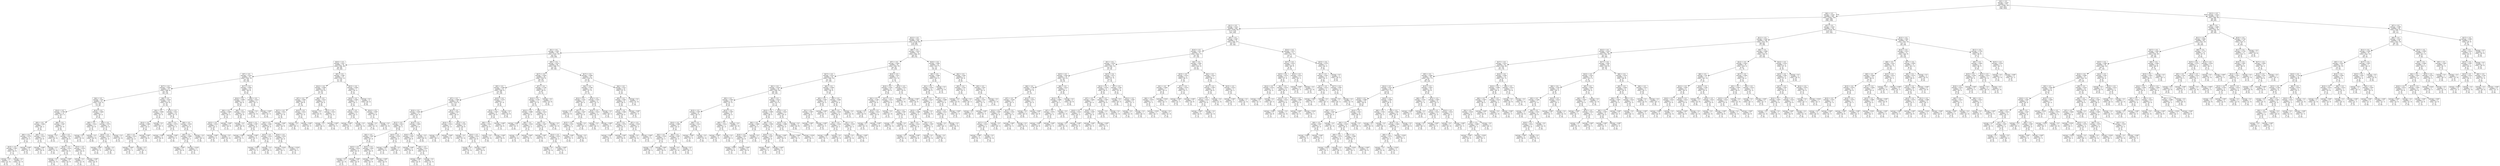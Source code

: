 digraph Tree {
node [shape=box] ;
0 [label="X[3] <= 0.5\nentropy = 0.918\nsamples = 571\nvalue = [[384, 187]\n[370, 201]\n[388, 183]]"] ;
1 [label="X[0] <= 0.5\nentropy = 0.916\nsamples = 446\nvalue = [[304, 142]\n[280, 166]\n[308, 138]]"] ;
0 -> 1 [labeldistance=2.5, labelangle=45, headlabel="True"] ;
2 [label="X[11] <= 0.5\nentropy = 0.912\nsamples = 292\nvalue = [[200, 92]\n[177, 115]\n[207, 85]]"] ;
1 -> 2 ;
3 [label="X[13] <= 0.5\nentropy = 0.911\nsamples = 220\nvalue = [[155, 65]\n[132, 88]\n[153, 67]]"] ;
2 -> 3 ;
4 [label="X[1] <= 0.5\nentropy = 0.905\nsamples = 144\nvalue = [[101, 43]\n[83, 61]\n[104, 40]]"] ;
3 -> 4 ;
5 [label="X[10] <= 0.5\nentropy = 0.917\nsamples = 78\nvalue = [[52, 26]\n[50, 28]\n[54, 24]]"] ;
4 -> 5 ;
6 [label="X[7] <= 0.5\nentropy = 0.916\nsamples = 51\nvalue = [[36, 15]\n[33, 18]\n[33, 18]]"] ;
5 -> 6 ;
7 [label="X[17] <= 0.5\nentropy = 0.903\nsamples = 37\nvalue = [[28, 9]\n[22, 15]\n[24, 13]]"] ;
6 -> 7 ;
8 [label="X[4] <= 0.5\nentropy = 0.85\nsamples = 21\nvalue = [[18, 3]\n[11, 10]\n[13, 8]]"] ;
7 -> 8 ;
9 [label="X[14] <= 0.5\nentropy = 0.785\nsamples = 14\nvalue = [[13, 1]\n[7, 7]\n[8, 6]]"] ;
8 -> 9 ;
10 [label="X[5] <= 0.5\nentropy = 0.854\nsamples = 7\nvalue = [[6, 1]\n[4, 3]\n[4, 3]]"] ;
9 -> 10 ;
11 [label="X[9] <= 0.5\nentropy = 0.874\nsamples = 4\nvalue = [[3, 1]\n[3, 1]\n[2, 2]]"] ;
10 -> 11 ;
12 [label="X[15] <= 0.5\nentropy = 0.667\nsamples = 2\nvalue = [[2, 0]\n[1, 1]\n[1, 1]]"] ;
11 -> 12 ;
13 [label="entropy = 0.0\nsamples = 1\nvalue = [[1, 0]\n[1, 0]\n[0, 1]]"] ;
12 -> 13 ;
14 [label="entropy = 0.0\nsamples = 1\nvalue = [[1, 0]\n[0, 1]\n[1, 0]]"] ;
12 -> 14 ;
15 [label="entropy = 0.667\nsamples = 2\nvalue = [[1, 1]\n[2, 0]\n[1, 1]]"] ;
11 -> 15 ;
16 [label="X[9] <= 0.5\nentropy = 0.612\nsamples = 3\nvalue = [[3, 0]\n[1, 2]\n[2, 1]]"] ;
10 -> 16 ;
17 [label="entropy = 0.667\nsamples = 2\nvalue = [[2, 0]\n[1, 1]\n[1, 1]]"] ;
16 -> 17 ;
18 [label="entropy = 0.0\nsamples = 1\nvalue = [[1, 0]\n[0, 1]\n[1, 0]]"] ;
16 -> 18 ;
19 [label="X[6] <= 0.5\nentropy = 0.657\nsamples = 7\nvalue = [[7, 0]\n[3, 4]\n[4, 3]]"] ;
9 -> 19 ;
20 [label="entropy = 0.0\nsamples = 1\nvalue = [[1, 0]\n[1, 0]\n[0, 1]]"] ;
19 -> 20 ;
21 [label="X[8] <= 0.5\nentropy = 0.612\nsamples = 6\nvalue = [[6, 0]\n[2, 4]\n[4, 2]]"] ;
19 -> 21 ;
22 [label="X[16] <= 0.5\nentropy = 0.612\nsamples = 3\nvalue = [[3, 0]\n[1, 2]\n[2, 1]]"] ;
21 -> 22 ;
23 [label="entropy = 0.0\nsamples = 1\nvalue = [[1, 0]\n[0, 1]\n[1, 0]]"] ;
22 -> 23 ;
24 [label="entropy = 0.667\nsamples = 2\nvalue = [[2, 0]\n[1, 1]\n[1, 1]]"] ;
22 -> 24 ;
25 [label="X[15] <= 0.5\nentropy = 0.612\nsamples = 3\nvalue = [[3, 0]\n[1, 2]\n[2, 1]]"] ;
21 -> 25 ;
26 [label="entropy = 0.0\nsamples = 1\nvalue = [[1, 0]\n[0, 1]\n[1, 0]]"] ;
25 -> 26 ;
27 [label="entropy = 0.667\nsamples = 2\nvalue = [[2, 0]\n[1, 1]\n[1, 1]]"] ;
25 -> 27 ;
28 [label="X[14] <= 0.5\nentropy = 0.904\nsamples = 7\nvalue = [[5, 2]\n[4, 3]\n[5, 2]]"] ;
8 -> 28 ;
29 [label="X[9] <= 0.5\nentropy = 0.612\nsamples = 3\nvalue = [[3, 0]\n[1, 2]\n[2, 1]]"] ;
28 -> 29 ;
30 [label="entropy = 0.0\nsamples = 1\nvalue = [[1, 0]\n[1, 0]\n[0, 1]]"] ;
29 -> 30 ;
31 [label="entropy = 0.0\nsamples = 2\nvalue = [[2, 0]\n[0, 2]\n[2, 0]]"] ;
29 -> 31 ;
32 [label="X[9] <= 0.5\nentropy = 0.874\nsamples = 4\nvalue = [[2, 2]\n[3, 1]\n[3, 1]]"] ;
28 -> 32 ;
33 [label="X[16] <= 0.5\nentropy = 0.612\nsamples = 3\nvalue = [[1, 2]\n[2, 1]\n[3, 0]]"] ;
32 -> 33 ;
34 [label="entropy = 0.667\nsamples = 2\nvalue = [[1, 1]\n[1, 1]\n[2, 0]]"] ;
33 -> 34 ;
35 [label="entropy = 0.0\nsamples = 1\nvalue = [[0, 1]\n[1, 0]\n[1, 0]]"] ;
33 -> 35 ;
36 [label="entropy = 0.0\nsamples = 1\nvalue = [[1, 0]\n[1, 0]\n[0, 1]]"] ;
32 -> 36 ;
37 [label="X[9] <= 0.5\nentropy = 0.916\nsamples = 16\nvalue = [[10, 6]\n[11, 5]\n[11, 5]]"] ;
7 -> 37 ;
38 [label="X[4] <= 0.5\nentropy = 0.856\nsamples = 6\nvalue = [[3, 3]\n[5, 1]\n[4, 2]]"] ;
37 -> 38 ;
39 [label="X[14] <= 0.5\nentropy = 0.888\nsamples = 5\nvalue = [[3, 2]\n[4, 1]\n[3, 2]]"] ;
38 -> 39 ;
40 [label="X[5] <= 0.5\nentropy = 0.612\nsamples = 3\nvalue = [[1, 2]\n[3, 0]\n[2, 1]]"] ;
39 -> 40 ;
41 [label="entropy = 0.667\nsamples = 2\nvalue = [[1, 1]\n[2, 0]\n[1, 1]]"] ;
40 -> 41 ;
42 [label="entropy = 0.0\nsamples = 1\nvalue = [[0, 1]\n[1, 0]\n[1, 0]]"] ;
40 -> 42 ;
43 [label="entropy = 0.667\nsamples = 2\nvalue = [[2, 0]\n[1, 1]\n[1, 1]]"] ;
39 -> 43 ;
44 [label="entropy = 0.0\nsamples = 1\nvalue = [[0, 1]\n[1, 0]\n[1, 0]]"] ;
38 -> 44 ;
45 [label="X[12] <= 0.5\nentropy = 0.911\nsamples = 10\nvalue = [[7, 3]\n[6, 4]\n[7, 3]]"] ;
37 -> 45 ;
46 [label="X[4] <= 0.5\nentropy = 0.874\nsamples = 4\nvalue = [[3, 1]\n[2, 2]\n[3, 1]]"] ;
45 -> 46 ;
47 [label="entropy = 0.667\nsamples = 2\nvalue = [[2, 0]\n[1, 1]\n[1, 1]]"] ;
46 -> 47 ;
48 [label="entropy = 0.667\nsamples = 2\nvalue = [[1, 1]\n[1, 1]\n[2, 0]]"] ;
46 -> 48 ;
49 [label="X[6] <= 0.5\nentropy = 0.918\nsamples = 6\nvalue = [[4, 2]\n[4, 2]\n[4, 2]]"] ;
45 -> 49 ;
50 [label="X[5] <= 0.5\nentropy = 0.888\nsamples = 5\nvalue = [[4, 1]\n[3, 2]\n[3, 2]]"] ;
49 -> 50 ;
51 [label="entropy = 0.667\nsamples = 2\nvalue = [[2, 0]\n[1, 1]\n[1, 1]]"] ;
50 -> 51 ;
52 [label="entropy = 0.918\nsamples = 3\nvalue = [[2, 1]\n[2, 1]\n[2, 1]]"] ;
50 -> 52 ;
53 [label="entropy = 0.0\nsamples = 1\nvalue = [[0, 1]\n[1, 0]\n[1, 0]]"] ;
49 -> 53 ;
54 [label="X[17] <= 0.5\nentropy = 0.892\nsamples = 14\nvalue = [[8, 6]\n[11, 3]\n[9, 5]]"] ;
6 -> 54 ;
55 [label="X[14] <= 0.5\nentropy = 0.809\nsamples = 11\nvalue = [[6, 5]\n[10, 1]\n[6, 5]]"] ;
54 -> 55 ;
56 [label="X[9] <= 0.5\nentropy = 0.805\nsamples = 5\nvalue = [[4, 1]\n[4, 1]\n[2, 3]]"] ;
55 -> 56 ;
57 [label="X[15] <= 0.5\nentropy = 0.612\nsamples = 3\nvalue = [[2, 1]\n[3, 0]\n[1, 2]]"] ;
56 -> 57 ;
58 [label="entropy = 0.667\nsamples = 2\nvalue = [[1, 1]\n[2, 0]\n[1, 1]]"] ;
57 -> 58 ;
59 [label="entropy = 0.0\nsamples = 1\nvalue = [[1, 0]\n[1, 0]\n[0, 1]]"] ;
57 -> 59 ;
60 [label="entropy = 0.667\nsamples = 2\nvalue = [[2, 0]\n[1, 1]\n[1, 1]]"] ;
56 -> 60 ;
61 [label="X[9] <= 0.5\nentropy = 0.612\nsamples = 6\nvalue = [[2, 4]\n[6, 0]\n[4, 2]]"] ;
55 -> 61 ;
62 [label="entropy = 0.0\nsamples = 2\nvalue = [[0, 2]\n[2, 0]\n[2, 0]]"] ;
61 -> 62 ;
63 [label="X[16] <= 0.5\nentropy = 0.667\nsamples = 4\nvalue = [[2, 2]\n[4, 0]\n[2, 2]]"] ;
61 -> 63 ;
64 [label="entropy = 0.667\nsamples = 2\nvalue = [[1, 1]\n[2, 0]\n[1, 1]]"] ;
63 -> 64 ;
65 [label="entropy = 0.667\nsamples = 2\nvalue = [[1, 1]\n[2, 0]\n[1, 1]]"] ;
63 -> 65 ;
66 [label="X[9] <= 0.5\nentropy = 0.612\nsamples = 3\nvalue = [[2, 1]\n[1, 2]\n[3, 0]]"] ;
54 -> 66 ;
67 [label="entropy = 0.0\nsamples = 1\nvalue = [[1, 0]\n[0, 1]\n[1, 0]]"] ;
66 -> 67 ;
68 [label="entropy = 0.667\nsamples = 2\nvalue = [[1, 1]\n[1, 1]\n[2, 0]]"] ;
66 -> 68 ;
69 [label="X[5] <= 0.5\nentropy = 0.897\nsamples = 27\nvalue = [[16, 11]\n[17, 10]\n[21, 6]]"] ;
5 -> 69 ;
70 [label="X[12] <= 0.5\nentropy = 0.858\nsamples = 20\nvalue = [[12, 8]\n[11, 9]\n[17, 3]]"] ;
69 -> 70 ;
71 [label="X[7] <= 0.5\nentropy = 0.892\nsamples = 14\nvalue = [[8, 6]\n[9, 5]\n[11, 3]]"] ;
70 -> 71 ;
72 [label="X[17] <= 0.5\nentropy = 0.912\nsamples = 11\nvalue = [[7, 4]\n[7, 4]\n[8, 3]]"] ;
71 -> 72 ;
73 [label="X[4] <= 0.5\nentropy = 0.891\nsamples = 9\nvalue = [[5, 4]\n[6, 3]\n[7, 2]]"] ;
72 -> 73 ;
74 [label="X[15] <= 0.5\nentropy = 0.612\nsamples = 3\nvalue = [[1, 2]\n[2, 1]\n[3, 0]]"] ;
73 -> 74 ;
75 [label="entropy = 0.667\nsamples = 2\nvalue = [[1, 1]\n[1, 1]\n[2, 0]]"] ;
74 -> 75 ;
76 [label="entropy = 0.0\nsamples = 1\nvalue = [[0, 1]\n[1, 0]\n[1, 0]]"] ;
74 -> 76 ;
77 [label="X[16] <= 0.5\nentropy = 0.918\nsamples = 6\nvalue = [[4, 2]\n[4, 2]\n[4, 2]]"] ;
73 -> 77 ;
78 [label="entropy = 0.918\nsamples = 3\nvalue = [[2, 1]\n[2, 1]\n[2, 1]]"] ;
77 -> 78 ;
79 [label="entropy = 0.918\nsamples = 3\nvalue = [[2, 1]\n[2, 1]\n[2, 1]]"] ;
77 -> 79 ;
80 [label="entropy = 0.667\nsamples = 2\nvalue = [[2, 0]\n[1, 1]\n[1, 1]]"] ;
72 -> 80 ;
81 [label="X[15] <= 0.5\nentropy = 0.612\nsamples = 3\nvalue = [[1, 2]\n[2, 1]\n[3, 0]]"] ;
71 -> 81 ;
82 [label="entropy = 0.0\nsamples = 1\nvalue = [[0, 1]\n[1, 0]\n[1, 0]]"] ;
81 -> 82 ;
83 [label="entropy = 0.667\nsamples = 2\nvalue = [[1, 1]\n[1, 1]\n[2, 0]]"] ;
81 -> 83 ;
84 [label="X[6] <= 0.5\nentropy = 0.612\nsamples = 6\nvalue = [[4, 2]\n[2, 4]\n[6, 0]]"] ;
70 -> 84 ;
85 [label="entropy = 0.0\nsamples = 3\nvalue = [[3, 0]\n[0, 3]\n[3, 0]]"] ;
84 -> 85 ;
86 [label="X[17] <= 0.5\nentropy = 0.612\nsamples = 3\nvalue = [[1, 2]\n[2, 1]\n[3, 0]]"] ;
84 -> 86 ;
87 [label="entropy = 0.0\nsamples = 1\nvalue = [[0, 1]\n[1, 0]\n[1, 0]]"] ;
86 -> 87 ;
88 [label="entropy = 0.667\nsamples = 2\nvalue = [[1, 1]\n[1, 1]\n[2, 0]]"] ;
86 -> 88 ;
89 [label="X[15] <= 0.5\nentropy = 0.854\nsamples = 7\nvalue = [[4, 3]\n[6, 1]\n[4, 3]]"] ;
69 -> 89 ;
90 [label="X[16] <= 0.5\nentropy = 0.805\nsamples = 5\nvalue = [[4, 1]\n[4, 1]\n[2, 3]]"] ;
89 -> 90 ;
91 [label="X[12] <= 0.5\nentropy = 0.612\nsamples = 3\nvalue = [[2, 1]\n[3, 0]\n[1, 2]]"] ;
90 -> 91 ;
92 [label="entropy = 0.667\nsamples = 2\nvalue = [[1, 1]\n[2, 0]\n[1, 1]]"] ;
91 -> 92 ;
93 [label="entropy = 0.0\nsamples = 1\nvalue = [[1, 0]\n[1, 0]\n[0, 1]]"] ;
91 -> 93 ;
94 [label="X[14] <= 0.5\nentropy = 0.667\nsamples = 2\nvalue = [[2, 0]\n[1, 1]\n[1, 1]]"] ;
90 -> 94 ;
95 [label="entropy = 0.0\nsamples = 1\nvalue = [[1, 0]\n[0, 1]\n[1, 0]]"] ;
94 -> 95 ;
96 [label="entropy = 0.0\nsamples = 1\nvalue = [[1, 0]\n[1, 0]\n[0, 1]]"] ;
94 -> 96 ;
97 [label="entropy = 0.0\nsamples = 2\nvalue = [[0, 2]\n[2, 0]\n[2, 0]]"] ;
89 -> 97 ;
98 [label="X[9] <= 0.5\nentropy = 0.874\nsamples = 66\nvalue = [[49, 17]\n[33, 33]\n[50, 16]]"] ;
4 -> 98 ;
99 [label="X[17] <= 0.5\nentropy = 0.845\nsamples = 44\nvalue = [[35, 9]\n[20, 24]\n[33, 11]]"] ;
98 -> 99 ;
100 [label="X[5] <= 0.5\nentropy = 0.848\nsamples = 31\nvalue = [[26, 5]\n[15, 16]\n[21, 10]]"] ;
99 -> 100 ;
101 [label="X[7] <= 0.5\nentropy = 0.884\nsamples = 24\nvalue = [[19, 5]\n[13, 11]\n[16, 8]]"] ;
100 -> 101 ;
102 [label="X[10] <= 0.5\nentropy = 0.876\nsamples = 17\nvalue = [[14, 3]\n[10, 7]\n[10, 7]]"] ;
101 -> 102 ;
103 [label="X[12] <= 0.5\nentropy = 0.813\nsamples = 10\nvalue = [[9, 1]\n[6, 4]\n[5, 5]]"] ;
102 -> 103 ;
104 [label="X[4] <= 0.5\nentropy = 0.657\nsamples = 7\nvalue = [[7, 0]\n[4, 3]\n[3, 4]]"] ;
103 -> 104 ;
105 [label="X[15] <= 0.5\nentropy = 0.612\nsamples = 3\nvalue = [[3, 0]\n[2, 1]\n[1, 2]]"] ;
104 -> 105 ;
106 [label="entropy = 0.0\nsamples = 1\nvalue = [[1, 0]\n[1, 0]\n[0, 1]]"] ;
105 -> 106 ;
107 [label="entropy = 0.667\nsamples = 2\nvalue = [[2, 0]\n[1, 1]\n[1, 1]]"] ;
105 -> 107 ;
108 [label="X[15] <= 0.5\nentropy = 0.667\nsamples = 4\nvalue = [[4, 0]\n[2, 2]\n[2, 2]]"] ;
104 -> 108 ;
109 [label="entropy = 0.667\nsamples = 2\nvalue = [[2, 0]\n[1, 1]\n[1, 1]]"] ;
108 -> 109 ;
110 [label="entropy = 0.667\nsamples = 2\nvalue = [[2, 0]\n[1, 1]\n[1, 1]]"] ;
108 -> 110 ;
111 [label="X[15] <= 0.5\nentropy = 0.918\nsamples = 3\nvalue = [[2, 1]\n[2, 1]\n[2, 1]]"] ;
103 -> 111 ;
112 [label="entropy = 0.667\nsamples = 2\nvalue = [[2, 0]\n[1, 1]\n[1, 1]]"] ;
111 -> 112 ;
113 [label="entropy = 0.0\nsamples = 1\nvalue = [[0, 1]\n[1, 0]\n[1, 0]]"] ;
111 -> 113 ;
114 [label="X[14] <= 0.5\nentropy = 0.904\nsamples = 7\nvalue = [[5, 2]\n[4, 3]\n[5, 2]]"] ;
102 -> 114 ;
115 [label="X[16] <= 0.5\nentropy = 0.647\nsamples = 5\nvalue = [[5, 0]\n[2, 3]\n[3, 2]]"] ;
114 -> 115 ;
116 [label="entropy = 0.667\nsamples = 2\nvalue = [[2, 0]\n[1, 1]\n[1, 1]]"] ;
115 -> 116 ;
117 [label="X[6] <= 0.5\nentropy = 0.612\nsamples = 3\nvalue = [[3, 0]\n[1, 2]\n[2, 1]]"] ;
115 -> 117 ;
118 [label="entropy = 0.667\nsamples = 2\nvalue = [[2, 0]\n[1, 1]\n[1, 1]]"] ;
117 -> 118 ;
119 [label="entropy = 0.0\nsamples = 1\nvalue = [[1, 0]\n[0, 1]\n[1, 0]]"] ;
117 -> 119 ;
120 [label="entropy = 0.0\nsamples = 2\nvalue = [[0, 2]\n[2, 0]\n[2, 0]]"] ;
114 -> 120 ;
121 [label="X[15] <= 0.5\nentropy = 0.813\nsamples = 7\nvalue = [[5, 2]\n[3, 4]\n[6, 1]]"] ;
101 -> 121 ;
122 [label="X[10] <= 0.5\nentropy = 0.612\nsamples = 3\nvalue = [[1, 2]\n[2, 1]\n[3, 0]]"] ;
121 -> 122 ;
123 [label="entropy = 0.0\nsamples = 1\nvalue = [[0, 1]\n[1, 0]\n[1, 0]]"] ;
122 -> 123 ;
124 [label="entropy = 0.667\nsamples = 2\nvalue = [[1, 1]\n[1, 1]\n[2, 0]]"] ;
122 -> 124 ;
125 [label="X[12] <= 0.5\nentropy = 0.541\nsamples = 4\nvalue = [[4, 0]\n[1, 3]\n[3, 1]]"] ;
121 -> 125 ;
126 [label="entropy = 0.0\nsamples = 1\nvalue = [[1, 0]\n[0, 1]\n[1, 0]]"] ;
125 -> 126 ;
127 [label="X[10] <= 0.5\nentropy = 0.612\nsamples = 3\nvalue = [[3, 0]\n[1, 2]\n[2, 1]]"] ;
125 -> 127 ;
128 [label="entropy = 0.0\nsamples = 1\nvalue = [[1, 0]\n[0, 1]\n[1, 0]]"] ;
127 -> 128 ;
129 [label="entropy = 0.667\nsamples = 2\nvalue = [[2, 0]\n[1, 1]\n[1, 1]]"] ;
127 -> 129 ;
130 [label="X[15] <= 0.5\nentropy = 0.575\nsamples = 7\nvalue = [[7, 0]\n[2, 5]\n[5, 2]]"] ;
100 -> 130 ;
131 [label="X[14] <= 0.5\nentropy = 0.647\nsamples = 5\nvalue = [[5, 0]\n[2, 3]\n[3, 2]]"] ;
130 -> 131 ;
132 [label="X[8] <= 0.5\nentropy = 0.612\nsamples = 3\nvalue = [[3, 0]\n[1, 2]\n[2, 1]]"] ;
131 -> 132 ;
133 [label="entropy = 0.0\nsamples = 1\nvalue = [[1, 0]\n[0, 1]\n[1, 0]]"] ;
132 -> 133 ;
134 [label="entropy = 0.667\nsamples = 2\nvalue = [[2, 0]\n[1, 1]\n[1, 1]]"] ;
132 -> 134 ;
135 [label="entropy = 0.667\nsamples = 2\nvalue = [[2, 0]\n[1, 1]\n[1, 1]]"] ;
131 -> 135 ;
136 [label="entropy = 0.0\nsamples = 2\nvalue = [[2, 0]\n[0, 2]\n[2, 0]]"] ;
130 -> 136 ;
137 [label="X[7] <= 0.5\nentropy = 0.748\nsamples = 13\nvalue = [[9, 4]\n[5, 8]\n[12, 1]]"] ;
99 -> 137 ;
138 [label="X[10] <= 0.5\nentropy = 0.793\nsamples = 11\nvalue = [[7, 4]\n[5, 6]\n[10, 1]]"] ;
137 -> 138 ;
139 [label="X[12] <= 0.5\nentropy = 0.888\nsamples = 5\nvalue = [[3, 2]\n[3, 2]\n[4, 1]]"] ;
138 -> 139 ;
140 [label="entropy = 0.667\nsamples = 2\nvalue = [[1, 1]\n[1, 1]\n[2, 0]]"] ;
139 -> 140 ;
141 [label="X[6] <= 0.5\nentropy = 0.918\nsamples = 3\nvalue = [[2, 1]\n[2, 1]\n[2, 1]]"] ;
139 -> 141 ;
142 [label="entropy = 0.0\nsamples = 1\nvalue = [[1, 0]\n[1, 0]\n[0, 1]]"] ;
141 -> 142 ;
143 [label="entropy = 0.667\nsamples = 2\nvalue = [[1, 1]\n[1, 1]\n[2, 0]]"] ;
141 -> 143 ;
144 [label="X[6] <= 0.5\nentropy = 0.612\nsamples = 6\nvalue = [[4, 2]\n[2, 4]\n[6, 0]]"] ;
138 -> 144 ;
145 [label="X[4] <= 0.5\nentropy = 0.647\nsamples = 5\nvalue = [[3, 2]\n[2, 3]\n[5, 0]]"] ;
144 -> 145 ;
146 [label="entropy = 0.667\nsamples = 2\nvalue = [[1, 1]\n[1, 1]\n[2, 0]]"] ;
145 -> 146 ;
147 [label="X[14] <= 0.5\nentropy = 0.612\nsamples = 3\nvalue = [[2, 1]\n[1, 2]\n[3, 0]]"] ;
145 -> 147 ;
148 [label="entropy = 0.0\nsamples = 1\nvalue = [[1, 0]\n[0, 1]\n[1, 0]]"] ;
147 -> 148 ;
149 [label="entropy = 0.667\nsamples = 2\nvalue = [[1, 1]\n[1, 1]\n[2, 0]]"] ;
147 -> 149 ;
150 [label="entropy = 0.0\nsamples = 1\nvalue = [[1, 0]\n[0, 1]\n[1, 0]]"] ;
144 -> 150 ;
151 [label="entropy = 0.0\nsamples = 2\nvalue = [[2, 0]\n[0, 2]\n[2, 0]]"] ;
137 -> 151 ;
152 [label="X[17] <= 0.5\nentropy = 0.898\nsamples = 22\nvalue = [[14, 8]\n[13, 9]\n[17, 5]]"] ;
98 -> 152 ;
153 [label="X[4] <= 0.5\nentropy = 0.798\nsamples = 12\nvalue = [[7, 5]\n[6, 6]\n[11, 1]]"] ;
152 -> 153 ;
154 [label="X[12] <= 0.5\nentropy = 0.541\nsamples = 8\nvalue = [[6, 2]\n[2, 6]\n[8, 0]]"] ;
153 -> 154 ;
155 [label="entropy = 0.0\nsamples = 3\nvalue = [[3, 0]\n[0, 3]\n[3, 0]]"] ;
154 -> 155 ;
156 [label="X[7] <= 0.5\nentropy = 0.647\nsamples = 5\nvalue = [[3, 2]\n[2, 3]\n[5, 0]]"] ;
154 -> 156 ;
157 [label="X[15] <= 0.5\nentropy = 0.541\nsamples = 4\nvalue = [[3, 1]\n[1, 3]\n[4, 0]]"] ;
156 -> 157 ;
158 [label="entropy = 0.667\nsamples = 2\nvalue = [[1, 1]\n[1, 1]\n[2, 0]]"] ;
157 -> 158 ;
159 [label="entropy = 0.0\nsamples = 2\nvalue = [[2, 0]\n[0, 2]\n[2, 0]]"] ;
157 -> 159 ;
160 [label="entropy = 0.0\nsamples = 1\nvalue = [[0, 1]\n[1, 0]\n[1, 0]]"] ;
156 -> 160 ;
161 [label="X[14] <= 0.5\nentropy = 0.541\nsamples = 4\nvalue = [[1, 3]\n[4, 0]\n[3, 1]]"] ;
153 -> 161 ;
162 [label="X[16] <= 0.5\nentropy = 0.612\nsamples = 3\nvalue = [[1, 2]\n[3, 0]\n[2, 1]]"] ;
161 -> 162 ;
163 [label="entropy = 0.0\nsamples = 1\nvalue = [[0, 1]\n[1, 0]\n[1, 0]]"] ;
162 -> 163 ;
164 [label="entropy = 0.667\nsamples = 2\nvalue = [[1, 1]\n[2, 0]\n[1, 1]]"] ;
162 -> 164 ;
165 [label="entropy = 0.0\nsamples = 1\nvalue = [[0, 1]\n[1, 0]\n[1, 0]]"] ;
161 -> 165 ;
166 [label="X[4] <= 0.5\nentropy = 0.911\nsamples = 10\nvalue = [[7, 3]\n[7, 3]\n[6, 4]]"] ;
152 -> 166 ;
167 [label="X[5] <= 0.5\nentropy = 0.891\nsamples = 9\nvalue = [[6, 3]\n[7, 2]\n[5, 4]]"] ;
166 -> 167 ;
168 [label="X[14] <= 0.5\nentropy = 0.904\nsamples = 7\nvalue = [[5, 2]\n[5, 2]\n[4, 3]]"] ;
167 -> 168 ;
169 [label="X[7] <= 0.5\nentropy = 0.874\nsamples = 4\nvalue = [[3, 1]\n[3, 1]\n[2, 2]]"] ;
168 -> 169 ;
170 [label="entropy = 0.667\nsamples = 2\nvalue = [[1, 1]\n[2, 0]\n[1, 1]]"] ;
169 -> 170 ;
171 [label="entropy = 0.667\nsamples = 2\nvalue = [[2, 0]\n[1, 1]\n[1, 1]]"] ;
169 -> 171 ;
172 [label="X[7] <= 0.5\nentropy = 0.918\nsamples = 3\nvalue = [[2, 1]\n[2, 1]\n[2, 1]]"] ;
168 -> 172 ;
173 [label="entropy = 0.0\nsamples = 1\nvalue = [[1, 0]\n[0, 1]\n[1, 0]]"] ;
172 -> 173 ;
174 [label="entropy = 0.667\nsamples = 2\nvalue = [[1, 1]\n[2, 0]\n[1, 1]]"] ;
172 -> 174 ;
175 [label="entropy = 0.667\nsamples = 2\nvalue = [[1, 1]\n[2, 0]\n[1, 1]]"] ;
167 -> 175 ;
176 [label="entropy = 0.0\nsamples = 1\nvalue = [[1, 0]\n[0, 1]\n[1, 0]]"] ;
166 -> 176 ;
177 [label="X[8] <= 0.5\nentropy = 0.915\nsamples = 76\nvalue = [[54, 22]\n[49, 27]\n[49, 27]]"] ;
3 -> 177 ;
178 [label="X[7] <= 0.5\nentropy = 0.904\nsamples = 54\nvalue = [[39, 15]\n[38, 16]\n[31, 23]]"] ;
177 -> 178 ;
179 [label="X[17] <= 0.5\nentropy = 0.913\nsamples = 43\nvalue = [[28, 15]\n[31, 12]\n[27, 16]]"] ;
178 -> 179 ;
180 [label="X[2] <= 0.5\nentropy = 0.918\nsamples = 30\nvalue = [[20, 10]\n[20, 10]\n[20, 10]]"] ;
179 -> 180 ;
181 [label="X[5] <= 0.5\nentropy = 0.903\nsamples = 12\nvalue = [[7, 5]\n[9, 3]\n[8, 4]]"] ;
180 -> 181 ;
182 [label="X[15] <= 0.5\nentropy = 0.907\nsamples = 8\nvalue = [[5, 3]\n[5, 3]\n[6, 2]]"] ;
181 -> 182 ;
183 [label="X[10] <= 0.5\nentropy = 0.888\nsamples = 5\nvalue = [[3, 2]\n[4, 1]\n[3, 2]]"] ;
182 -> 183 ;
184 [label="X[4] <= 0.5\nentropy = 0.918\nsamples = 3\nvalue = [[2, 1]\n[2, 1]\n[2, 1]]"] ;
183 -> 184 ;
185 [label="entropy = 0.0\nsamples = 1\nvalue = [[0, 1]\n[1, 0]\n[1, 0]]"] ;
184 -> 185 ;
186 [label="entropy = 0.667\nsamples = 2\nvalue = [[2, 0]\n[1, 1]\n[1, 1]]"] ;
184 -> 186 ;
187 [label="X[4] <= 0.5\nentropy = 0.667\nsamples = 2\nvalue = [[1, 1]\n[2, 0]\n[1, 1]]"] ;
183 -> 187 ;
188 [label="entropy = 0.0\nsamples = 1\nvalue = [[1, 0]\n[1, 0]\n[0, 1]]"] ;
187 -> 188 ;
189 [label="entropy = 0.0\nsamples = 1\nvalue = [[0, 1]\n[1, 0]\n[1, 0]]"] ;
187 -> 189 ;
190 [label="X[9] <= 0.5\nentropy = 0.612\nsamples = 3\nvalue = [[2, 1]\n[1, 2]\n[3, 0]]"] ;
182 -> 190 ;
191 [label="entropy = 0.667\nsamples = 2\nvalue = [[1, 1]\n[1, 1]\n[2, 0]]"] ;
190 -> 191 ;
192 [label="entropy = 0.0\nsamples = 1\nvalue = [[1, 0]\n[0, 1]\n[1, 0]]"] ;
190 -> 192 ;
193 [label="X[15] <= 0.5\nentropy = 0.667\nsamples = 4\nvalue = [[2, 2]\n[4, 0]\n[2, 2]]"] ;
181 -> 193 ;
194 [label="X[9] <= 0.5\nentropy = 0.612\nsamples = 3\nvalue = [[1, 2]\n[3, 0]\n[2, 1]]"] ;
193 -> 194 ;
195 [label="entropy = 0.667\nsamples = 2\nvalue = [[1, 1]\n[2, 0]\n[1, 1]]"] ;
194 -> 195 ;
196 [label="entropy = 0.0\nsamples = 1\nvalue = [[0, 1]\n[1, 0]\n[1, 0]]"] ;
194 -> 196 ;
197 [label="entropy = 0.0\nsamples = 1\nvalue = [[1, 0]\n[1, 0]\n[0, 1]]"] ;
193 -> 197 ;
198 [label="X[5] <= 0.5\nentropy = 0.912\nsamples = 18\nvalue = [[13, 5]\n[11, 7]\n[12, 6]]"] ;
180 -> 198 ;
199 [label="X[10] <= 0.5\nentropy = 0.895\nsamples = 11\nvalue = [[8, 3]\n[8, 3]\n[6, 5]]"] ;
198 -> 199 ;
200 [label="X[6] <= 0.5\nentropy = 0.888\nsamples = 5\nvalue = [[4, 1]\n[3, 2]\n[3, 2]]"] ;
199 -> 200 ;
201 [label="X[16] <= 0.5\nentropy = 0.667\nsamples = 4\nvalue = [[4, 0]\n[2, 2]\n[2, 2]]"] ;
200 -> 201 ;
202 [label="entropy = 0.667\nsamples = 2\nvalue = [[2, 0]\n[1, 1]\n[1, 1]]"] ;
201 -> 202 ;
203 [label="entropy = 0.667\nsamples = 2\nvalue = [[2, 0]\n[1, 1]\n[1, 1]]"] ;
201 -> 203 ;
204 [label="entropy = 0.0\nsamples = 1\nvalue = [[0, 1]\n[1, 0]\n[1, 0]]"] ;
200 -> 204 ;
205 [label="X[6] <= 0.5\nentropy = 0.856\nsamples = 6\nvalue = [[4, 2]\n[5, 1]\n[3, 3]]"] ;
199 -> 205 ;
206 [label="X[16] <= 0.5\nentropy = 0.667\nsamples = 4\nvalue = [[2, 2]\n[4, 0]\n[2, 2]]"] ;
205 -> 206 ;
207 [label="entropy = 0.667\nsamples = 2\nvalue = [[1, 1]\n[2, 0]\n[1, 1]]"] ;
206 -> 207 ;
208 [label="entropy = 0.667\nsamples = 2\nvalue = [[1, 1]\n[2, 0]\n[1, 1]]"] ;
206 -> 208 ;
209 [label="entropy = 0.667\nsamples = 2\nvalue = [[2, 0]\n[1, 1]\n[1, 1]]"] ;
205 -> 209 ;
210 [label="X[10] <= 0.5\nentropy = 0.813\nsamples = 7\nvalue = [[5, 2]\n[3, 4]\n[6, 1]]"] ;
198 -> 210 ;
211 [label="X[15] <= 0.5\nentropy = 0.888\nsamples = 5\nvalue = [[3, 2]\n[3, 2]\n[4, 1]]"] ;
210 -> 211 ;
212 [label="entropy = 0.667\nsamples = 2\nvalue = [[1, 1]\n[1, 1]\n[2, 0]]"] ;
211 -> 212 ;
213 [label="entropy = 0.918\nsamples = 3\nvalue = [[2, 1]\n[2, 1]\n[2, 1]]"] ;
211 -> 213 ;
214 [label="entropy = 0.0\nsamples = 2\nvalue = [[2, 0]\n[0, 2]\n[2, 0]]"] ;
210 -> 214 ;
215 [label="X[9] <= 0.5\nentropy = 0.859\nsamples = 13\nvalue = [[8, 5]\n[11, 2]\n[7, 6]]"] ;
179 -> 215 ;
216 [label="X[5] <= 0.5\nentropy = 0.667\nsamples = 6\nvalue = [[3, 3]\n[6, 0]\n[3, 3]]"] ;
215 -> 216 ;
217 [label="X[1] <= 0.5\nentropy = 0.667\nsamples = 4\nvalue = [[2, 2]\n[4, 0]\n[2, 2]]"] ;
216 -> 217 ;
218 [label="entropy = 0.667\nsamples = 2\nvalue = [[1, 1]\n[2, 0]\n[1, 1]]"] ;
217 -> 218 ;
219 [label="entropy = 0.667\nsamples = 2\nvalue = [[1, 1]\n[2, 0]\n[1, 1]]"] ;
217 -> 219 ;
220 [label="entropy = 0.667\nsamples = 2\nvalue = [[1, 1]\n[2, 0]\n[1, 1]]"] ;
216 -> 220 ;
221 [label="X[5] <= 0.5\nentropy = 0.904\nsamples = 7\nvalue = [[5, 2]\n[5, 2]\n[4, 3]]"] ;
215 -> 221 ;
222 [label="X[6] <= 0.5\nentropy = 0.918\nsamples = 6\nvalue = [[4, 2]\n[4, 2]\n[4, 2]]"] ;
221 -> 222 ;
223 [label="X[1] <= 0.5\nentropy = 0.918\nsamples = 3\nvalue = [[2, 1]\n[2, 1]\n[2, 1]]"] ;
222 -> 223 ;
224 [label="entropy = 0.667\nsamples = 2\nvalue = [[1, 1]\n[1, 1]\n[2, 0]]"] ;
223 -> 224 ;
225 [label="entropy = 0.0\nsamples = 1\nvalue = [[1, 0]\n[1, 0]\n[0, 1]]"] ;
223 -> 225 ;
226 [label="X[1] <= 0.5\nentropy = 0.918\nsamples = 3\nvalue = [[2, 1]\n[2, 1]\n[2, 1]]"] ;
222 -> 226 ;
227 [label="entropy = 0.0\nsamples = 1\nvalue = [[1, 0]\n[1, 0]\n[0, 1]]"] ;
226 -> 227 ;
228 [label="entropy = 0.667\nsamples = 2\nvalue = [[1, 1]\n[1, 1]\n[2, 0]]"] ;
226 -> 228 ;
229 [label="entropy = 0.0\nsamples = 1\nvalue = [[1, 0]\n[1, 0]\n[0, 1]]"] ;
221 -> 229 ;
230 [label="X[16] <= 0.5\nentropy = 0.63\nsamples = 11\nvalue = [[11, 0]\n[7, 4]\n[4, 7]]"] ;
178 -> 230 ;
231 [label="X[10] <= 0.5\nentropy = 0.541\nsamples = 8\nvalue = [[8, 0]\n[6, 2]\n[2, 6]]"] ;
230 -> 231 ;
232 [label="X[2] <= 0.5\nentropy = 0.481\nsamples = 5\nvalue = [[5, 0]\n[4, 1]\n[1, 4]]"] ;
231 -> 232 ;
233 [label="entropy = 0.0\nsamples = 2\nvalue = [[2, 0]\n[2, 0]\n[0, 2]]"] ;
232 -> 233 ;
234 [label="X[15] <= 0.5\nentropy = 0.612\nsamples = 3\nvalue = [[3, 0]\n[2, 1]\n[1, 2]]"] ;
232 -> 234 ;
235 [label="entropy = 0.0\nsamples = 1\nvalue = [[1, 0]\n[1, 0]\n[0, 1]]"] ;
234 -> 235 ;
236 [label="entropy = 0.667\nsamples = 2\nvalue = [[2, 0]\n[1, 1]\n[1, 1]]"] ;
234 -> 236 ;
237 [label="X[17] <= 0.5\nentropy = 0.612\nsamples = 3\nvalue = [[3, 0]\n[2, 1]\n[1, 2]]"] ;
231 -> 237 ;
238 [label="entropy = 0.0\nsamples = 1\nvalue = [[1, 0]\n[1, 0]\n[0, 1]]"] ;
237 -> 238 ;
239 [label="X[2] <= 0.5\nentropy = 0.667\nsamples = 2\nvalue = [[2, 0]\n[1, 1]\n[1, 1]]"] ;
237 -> 239 ;
240 [label="entropy = 0.0\nsamples = 1\nvalue = [[1, 0]\n[0, 1]\n[1, 0]]"] ;
239 -> 240 ;
241 [label="entropy = 0.0\nsamples = 1\nvalue = [[1, 0]\n[1, 0]\n[0, 1]]"] ;
239 -> 241 ;
242 [label="X[10] <= 0.5\nentropy = 0.612\nsamples = 3\nvalue = [[3, 0]\n[1, 2]\n[2, 1]]"] ;
230 -> 242 ;
243 [label="entropy = 0.0\nsamples = 1\nvalue = [[1, 0]\n[0, 1]\n[1, 0]]"] ;
242 -> 243 ;
244 [label="entropy = 0.667\nsamples = 2\nvalue = [[2, 0]\n[1, 1]\n[1, 1]]"] ;
242 -> 244 ;
245 [label="X[16] <= 0.5\nentropy = 0.862\nsamples = 22\nvalue = [[15, 7]\n[11, 11]\n[18, 4]]"] ;
177 -> 245 ;
246 [label="X[5] <= 0.5\nentropy = 0.889\nsamples = 13\nvalue = [[10, 3]\n[7, 6]\n[9, 4]]"] ;
245 -> 246 ;
247 [label="X[1] <= 0.5\nentropy = 0.874\nsamples = 12\nvalue = [[9, 3]\n[6, 6]\n[9, 3]]"] ;
246 -> 247 ;
248 [label="X[7] <= 0.5\nentropy = 0.813\nsamples = 7\nvalue = [[6, 1]\n[3, 4]\n[5, 2]]"] ;
247 -> 248 ;
249 [label="X[15] <= 0.5\nentropy = 0.888\nsamples = 5\nvalue = [[4, 1]\n[3, 2]\n[3, 2]]"] ;
248 -> 249 ;
250 [label="X[4] <= 0.5\nentropy = 0.612\nsamples = 3\nvalue = [[3, 0]\n[1, 2]\n[2, 1]]"] ;
249 -> 250 ;
251 [label="entropy = 0.0\nsamples = 1\nvalue = [[1, 0]\n[0, 1]\n[1, 0]]"] ;
250 -> 251 ;
252 [label="entropy = 0.667\nsamples = 2\nvalue = [[2, 0]\n[1, 1]\n[1, 1]]"] ;
250 -> 252 ;
253 [label="X[4] <= 0.5\nentropy = 0.667\nsamples = 2\nvalue = [[1, 1]\n[2, 0]\n[1, 1]]"] ;
249 -> 253 ;
254 [label="entropy = 0.0\nsamples = 1\nvalue = [[1, 0]\n[1, 0]\n[0, 1]]"] ;
253 -> 254 ;
255 [label="entropy = 0.0\nsamples = 1\nvalue = [[0, 1]\n[1, 0]\n[1, 0]]"] ;
253 -> 255 ;
256 [label="entropy = 0.0\nsamples = 2\nvalue = [[2, 0]\n[0, 2]\n[2, 0]]"] ;
248 -> 256 ;
257 [label="X[7] <= 0.5\nentropy = 0.888\nsamples = 5\nvalue = [[3, 2]\n[3, 2]\n[4, 1]]"] ;
247 -> 257 ;
258 [label="X[15] <= 0.5\nentropy = 0.612\nsamples = 3\nvalue = [[2, 1]\n[1, 2]\n[3, 0]]"] ;
257 -> 258 ;
259 [label="entropy = 0.0\nsamples = 1\nvalue = [[0, 1]\n[1, 0]\n[1, 0]]"] ;
258 -> 259 ;
260 [label="entropy = 0.0\nsamples = 2\nvalue = [[2, 0]\n[0, 2]\n[2, 0]]"] ;
258 -> 260 ;
261 [label="entropy = 0.667\nsamples = 2\nvalue = [[1, 1]\n[2, 0]\n[1, 1]]"] ;
257 -> 261 ;
262 [label="entropy = 0.0\nsamples = 1\nvalue = [[1, 0]\n[1, 0]\n[0, 1]]"] ;
246 -> 262 ;
263 [label="X[2] <= 0.5\nentropy = 0.661\nsamples = 9\nvalue = [[5, 4]\n[4, 5]\n[9, 0]]"] ;
245 -> 263 ;
264 [label="X[5] <= 0.5\nentropy = 0.541\nsamples = 4\nvalue = [[3, 1]\n[1, 3]\n[4, 0]]"] ;
263 -> 264 ;
265 [label="entropy = 0.0\nsamples = 3\nvalue = [[3, 0]\n[0, 3]\n[3, 0]]"] ;
264 -> 265 ;
266 [label="entropy = 0.0\nsamples = 1\nvalue = [[0, 1]\n[1, 0]\n[1, 0]]"] ;
264 -> 266 ;
267 [label="X[5] <= 0.5\nentropy = 0.647\nsamples = 5\nvalue = [[2, 3]\n[3, 2]\n[5, 0]]"] ;
263 -> 267 ;
268 [label="X[4] <= 0.5\nentropy = 0.541\nsamples = 4\nvalue = [[1, 3]\n[3, 1]\n[4, 0]]"] ;
267 -> 268 ;
269 [label="entropy = 0.0\nsamples = 2\nvalue = [[0, 2]\n[2, 0]\n[2, 0]]"] ;
268 -> 269 ;
270 [label="entropy = 0.667\nsamples = 2\nvalue = [[1, 1]\n[1, 1]\n[2, 0]]"] ;
268 -> 270 ;
271 [label="entropy = 0.0\nsamples = 1\nvalue = [[1, 0]\n[0, 1]\n[1, 0]]"] ;
267 -> 271 ;
272 [label="X[5] <= 0.5\nentropy = 0.907\nsamples = 72\nvalue = [[45, 27]\n[45, 27]\n[54, 18]]"] ;
2 -> 272 ;
273 [label="X[14] <= 0.5\nentropy = 0.911\nsamples = 51\nvalue = [[34, 17]\n[31, 20]\n[37, 14]]"] ;
272 -> 273 ;
274 [label="X[1] <= 0.5\nentropy = 0.878\nsamples = 33\nvalue = [[20, 13]\n[19, 14]\n[27, 6]]"] ;
273 -> 274 ;
275 [label="X[15] <= 0.5\nentropy = 0.842\nsamples = 19\nvalue = [[13, 6]\n[9, 10]\n[16, 3]]"] ;
274 -> 275 ;
276 [label="X[6] <= 0.5\nentropy = 0.798\nsamples = 12\nvalue = [[7, 5]\n[6, 6]\n[11, 1]]"] ;
275 -> 276 ;
277 [label="X[7] <= 0.5\nentropy = 0.636\nsamples = 8\nvalue = [[5, 3]\n[3, 5]\n[8, 0]]"] ;
276 -> 277 ;
278 [label="X[12] <= 0.5\nentropy = 0.667\nsamples = 4\nvalue = [[2, 2]\n[2, 2]\n[4, 0]]"] ;
277 -> 278 ;
279 [label="X[17] <= 0.5\nentropy = 0.612\nsamples = 3\nvalue = [[2, 1]\n[1, 2]\n[3, 0]]"] ;
278 -> 279 ;
280 [label="entropy = 0.667\nsamples = 2\nvalue = [[1, 1]\n[1, 1]\n[2, 0]]"] ;
279 -> 280 ;
281 [label="entropy = 0.0\nsamples = 1\nvalue = [[1, 0]\n[0, 1]\n[1, 0]]"] ;
279 -> 281 ;
282 [label="entropy = 0.0\nsamples = 1\nvalue = [[0, 1]\n[1, 0]\n[1, 0]]"] ;
278 -> 282 ;
283 [label="X[17] <= 0.5\nentropy = 0.541\nsamples = 4\nvalue = [[3, 1]\n[1, 3]\n[4, 0]]"] ;
277 -> 283 ;
284 [label="entropy = 0.667\nsamples = 2\nvalue = [[1, 1]\n[1, 1]\n[2, 0]]"] ;
283 -> 284 ;
285 [label="entropy = 0.0\nsamples = 2\nvalue = [[2, 0]\n[0, 2]\n[2, 0]]"] ;
283 -> 285 ;
286 [label="X[12] <= 0.5\nentropy = 0.874\nsamples = 4\nvalue = [[2, 2]\n[3, 1]\n[3, 1]]"] ;
276 -> 286 ;
287 [label="entropy = 0.0\nsamples = 2\nvalue = [[0, 2]\n[2, 0]\n[2, 0]]"] ;
286 -> 287 ;
288 [label="entropy = 0.667\nsamples = 2\nvalue = [[2, 0]\n[1, 1]\n[1, 1]]"] ;
286 -> 288 ;
289 [label="X[6] <= 0.5\nentropy = 0.813\nsamples = 7\nvalue = [[6, 1]\n[3, 4]\n[5, 2]]"] ;
275 -> 289 ;
290 [label="X[13] <= 0.5\nentropy = 0.888\nsamples = 5\nvalue = [[4, 1]\n[3, 2]\n[3, 2]]"] ;
289 -> 290 ;
291 [label="X[7] <= 0.5\nentropy = 0.874\nsamples = 4\nvalue = [[3, 1]\n[2, 2]\n[3, 1]]"] ;
290 -> 291 ;
292 [label="entropy = 0.667\nsamples = 2\nvalue = [[2, 0]\n[1, 1]\n[1, 1]]"] ;
291 -> 292 ;
293 [label="entropy = 0.667\nsamples = 2\nvalue = [[1, 1]\n[1, 1]\n[2, 0]]"] ;
291 -> 293 ;
294 [label="entropy = 0.0\nsamples = 1\nvalue = [[1, 0]\n[1, 0]\n[0, 1]]"] ;
290 -> 294 ;
295 [label="entropy = 0.0\nsamples = 2\nvalue = [[2, 0]\n[0, 2]\n[2, 0]]"] ;
289 -> 295 ;
296 [label="X[15] <= 0.5\nentropy = 0.871\nsamples = 14\nvalue = [[7, 7]\n[10, 4]\n[11, 3]]"] ;
274 -> 296 ;
297 [label="X[13] <= 0.5\nentropy = 0.918\nsamples = 9\nvalue = [[6, 3]\n[6, 3]\n[6, 3]]"] ;
296 -> 297 ;
298 [label="X[7] <= 0.5\nentropy = 0.904\nsamples = 7\nvalue = [[4, 3]\n[5, 2]\n[5, 2]]"] ;
297 -> 298 ;
299 [label="X[16] <= 0.5\nentropy = 0.612\nsamples = 3\nvalue = [[2, 1]\n[3, 0]\n[1, 2]]"] ;
298 -> 299 ;
300 [label="entropy = 0.0\nsamples = 1\nvalue = [[1, 0]\n[1, 0]\n[0, 1]]"] ;
299 -> 300 ;
301 [label="entropy = 0.667\nsamples = 2\nvalue = [[1, 1]\n[2, 0]\n[1, 1]]"] ;
299 -> 301 ;
302 [label="X[16] <= 0.5\nentropy = 0.667\nsamples = 4\nvalue = [[2, 2]\n[2, 2]\n[4, 0]]"] ;
298 -> 302 ;
303 [label="entropy = 0.667\nsamples = 2\nvalue = [[1, 1]\n[1, 1]\n[2, 0]]"] ;
302 -> 303 ;
304 [label="entropy = 0.667\nsamples = 2\nvalue = [[1, 1]\n[1, 1]\n[2, 0]]"] ;
302 -> 304 ;
305 [label="X[6] <= 0.5\nentropy = 0.667\nsamples = 2\nvalue = [[2, 0]\n[1, 1]\n[1, 1]]"] ;
297 -> 305 ;
306 [label="entropy = 0.0\nsamples = 1\nvalue = [[1, 0]\n[1, 0]\n[0, 1]]"] ;
305 -> 306 ;
307 [label="entropy = 0.0\nsamples = 1\nvalue = [[1, 0]\n[0, 1]\n[1, 0]]"] ;
305 -> 307 ;
308 [label="X[7] <= 0.5\nentropy = 0.481\nsamples = 5\nvalue = [[1, 4]\n[4, 1]\n[5, 0]]"] ;
296 -> 308 ;
309 [label="entropy = 0.0\nsamples = 3\nvalue = [[0, 3]\n[3, 0]\n[3, 0]]"] ;
308 -> 309 ;
310 [label="X[12] <= 0.5\nentropy = 0.667\nsamples = 2\nvalue = [[1, 1]\n[1, 1]\n[2, 0]]"] ;
308 -> 310 ;
311 [label="entropy = 0.0\nsamples = 1\nvalue = [[1, 0]\n[0, 1]\n[1, 0]]"] ;
310 -> 311 ;
312 [label="entropy = 0.0\nsamples = 1\nvalue = [[0, 1]\n[1, 0]\n[1, 0]]"] ;
310 -> 312 ;
313 [label="X[4] <= 0.5\nentropy = 0.891\nsamples = 18\nvalue = [[14, 4]\n[12, 6]\n[10, 8]]"] ;
273 -> 313 ;
314 [label="X[15] <= 0.5\nentropy = 0.912\nsamples = 11\nvalue = [[8, 3]\n[7, 4]\n[7, 4]]"] ;
313 -> 314 ;
315 [label="X[1] <= 0.5\nentropy = 0.904\nsamples = 7\nvalue = [[5, 2]\n[4, 3]\n[5, 2]]"] ;
314 -> 315 ;
316 [label="X[6] <= 0.5\nentropy = 0.874\nsamples = 4\nvalue = [[3, 1]\n[2, 2]\n[3, 1]]"] ;
315 -> 316 ;
317 [label="entropy = 0.918\nsamples = 3\nvalue = [[2, 1]\n[2, 1]\n[2, 1]]"] ;
316 -> 317 ;
318 [label="entropy = 0.0\nsamples = 1\nvalue = [[1, 0]\n[0, 1]\n[1, 0]]"] ;
316 -> 318 ;
319 [label="entropy = 0.918\nsamples = 3\nvalue = [[2, 1]\n[2, 1]\n[2, 1]]"] ;
315 -> 319 ;
320 [label="X[7] <= 0.5\nentropy = 0.874\nsamples = 4\nvalue = [[3, 1]\n[3, 1]\n[2, 2]]"] ;
314 -> 320 ;
321 [label="entropy = 0.667\nsamples = 2\nvalue = [[1, 1]\n[2, 0]\n[1, 1]]"] ;
320 -> 321 ;
322 [label="entropy = 0.667\nsamples = 2\nvalue = [[2, 0]\n[1, 1]\n[1, 1]]"] ;
320 -> 322 ;
323 [label="X[2] <= 0.5\nentropy = 0.813\nsamples = 7\nvalue = [[6, 1]\n[5, 2]\n[3, 4]]"] ;
313 -> 323 ;
324 [label="X[15] <= 0.5\nentropy = 0.667\nsamples = 4\nvalue = [[4, 0]\n[2, 2]\n[2, 2]]"] ;
323 -> 324 ;
325 [label="X[17] <= 0.5\nentropy = 0.612\nsamples = 3\nvalue = [[3, 0]\n[2, 1]\n[1, 2]]"] ;
324 -> 325 ;
326 [label="entropy = 0.667\nsamples = 2\nvalue = [[2, 0]\n[1, 1]\n[1, 1]]"] ;
325 -> 326 ;
327 [label="entropy = 0.0\nsamples = 1\nvalue = [[1, 0]\n[1, 0]\n[0, 1]]"] ;
325 -> 327 ;
328 [label="entropy = 0.0\nsamples = 1\nvalue = [[1, 0]\n[0, 1]\n[1, 0]]"] ;
324 -> 328 ;
329 [label="X[15] <= 0.5\nentropy = 0.612\nsamples = 3\nvalue = [[2, 1]\n[3, 0]\n[1, 2]]"] ;
323 -> 329 ;
330 [label="entropy = 0.667\nsamples = 2\nvalue = [[1, 1]\n[2, 0]\n[1, 1]]"] ;
329 -> 330 ;
331 [label="entropy = 0.0\nsamples = 1\nvalue = [[1, 0]\n[1, 0]\n[0, 1]]"] ;
329 -> 331 ;
332 [label="X[14] <= 0.5\nentropy = 0.873\nsamples = 21\nvalue = [[11, 10]\n[14, 7]\n[17, 4]]"] ;
272 -> 332 ;
333 [label="X[17] <= 0.5\nentropy = 0.915\nsamples = 14\nvalue = [[9, 5]\n[9, 5]\n[10, 4]]"] ;
332 -> 333 ;
334 [label="X[15] <= 0.5\nentropy = 0.875\nsamples = 11\nvalue = [[7, 4]\n[6, 5]\n[9, 2]]"] ;
333 -> 334 ;
335 [label="X[12] <= 0.5\nentropy = 0.612\nsamples = 3\nvalue = [[1, 2]\n[2, 1]\n[3, 0]]"] ;
334 -> 335 ;
336 [label="entropy = 0.667\nsamples = 2\nvalue = [[1, 1]\n[1, 1]\n[2, 0]]"] ;
335 -> 336 ;
337 [label="entropy = 0.0\nsamples = 1\nvalue = [[0, 1]\n[1, 0]\n[1, 0]]"] ;
335 -> 337 ;
338 [label="X[2] <= 0.5\nentropy = 0.874\nsamples = 8\nvalue = [[6, 2]\n[4, 4]\n[6, 2]]"] ;
334 -> 338 ;
339 [label="X[12] <= 0.5\nentropy = 0.612\nsamples = 3\nvalue = [[3, 0]\n[1, 2]\n[2, 1]]"] ;
338 -> 339 ;
340 [label="entropy = 0.667\nsamples = 2\nvalue = [[2, 0]\n[1, 1]\n[1, 1]]"] ;
339 -> 340 ;
341 [label="entropy = 0.0\nsamples = 1\nvalue = [[1, 0]\n[0, 1]\n[1, 0]]"] ;
339 -> 341 ;
342 [label="X[12] <= 0.5\nentropy = 0.888\nsamples = 5\nvalue = [[3, 2]\n[3, 2]\n[4, 1]]"] ;
338 -> 342 ;
343 [label="entropy = 0.667\nsamples = 2\nvalue = [[1, 1]\n[1, 1]\n[2, 0]]"] ;
342 -> 343 ;
344 [label="entropy = 0.918\nsamples = 3\nvalue = [[2, 1]\n[2, 1]\n[2, 1]]"] ;
342 -> 344 ;
345 [label="X[12] <= 0.5\nentropy = 0.612\nsamples = 3\nvalue = [[2, 1]\n[3, 0]\n[1, 2]]"] ;
333 -> 345 ;
346 [label="entropy = 0.667\nsamples = 2\nvalue = [[1, 1]\n[2, 0]\n[1, 1]]"] ;
345 -> 346 ;
347 [label="entropy = 0.0\nsamples = 1\nvalue = [[1, 0]\n[1, 0]\n[0, 1]]"] ;
345 -> 347 ;
348 [label="X[15] <= 0.5\nentropy = 0.575\nsamples = 7\nvalue = [[2, 5]\n[5, 2]\n[7, 0]]"] ;
332 -> 348 ;
349 [label="X[1] <= 0.5\nentropy = 0.647\nsamples = 5\nvalue = [[2, 3]\n[3, 2]\n[5, 0]]"] ;
348 -> 349 ;
350 [label="X[17] <= 0.5\nentropy = 0.612\nsamples = 3\nvalue = [[1, 2]\n[2, 1]\n[3, 0]]"] ;
349 -> 350 ;
351 [label="entropy = 0.667\nsamples = 2\nvalue = [[1, 1]\n[1, 1]\n[2, 0]]"] ;
350 -> 351 ;
352 [label="entropy = 0.0\nsamples = 1\nvalue = [[0, 1]\n[1, 0]\n[1, 0]]"] ;
350 -> 352 ;
353 [label="X[17] <= 0.5\nentropy = 0.667\nsamples = 2\nvalue = [[1, 1]\n[1, 1]\n[2, 0]]"] ;
349 -> 353 ;
354 [label="entropy = 0.0\nsamples = 1\nvalue = [[0, 1]\n[1, 0]\n[1, 0]]"] ;
353 -> 354 ;
355 [label="entropy = 0.0\nsamples = 1\nvalue = [[1, 0]\n[0, 1]\n[1, 0]]"] ;
353 -> 355 ;
356 [label="entropy = 0.0\nsamples = 2\nvalue = [[0, 2]\n[2, 0]\n[2, 0]]"] ;
348 -> 356 ;
357 [label="X[7] <= 0.5\nentropy = 0.918\nsamples = 154\nvalue = [[104, 50]\n[103, 51]\n[101, 53]]"] ;
1 -> 357 ;
358 [label="X[11] <= 0.5\nentropy = 0.916\nsamples = 109\nvalue = [[74, 35]\n[69, 40]\n[75, 34]]"] ;
357 -> 358 ;
359 [label="X[12] <= 0.5\nentropy = 0.916\nsamples = 80\nvalue = [[51, 29]\n[53, 27]\n[56, 24]]"] ;
358 -> 359 ;
360 [label="X[17] <= 0.5\nentropy = 0.913\nsamples = 52\nvalue = [[32, 20]\n[37, 15]\n[35, 17]]"] ;
359 -> 360 ;
361 [label="X[5] <= 0.5\nentropy = 0.894\nsamples = 38\nvalue = [[21, 17]\n[29, 9]\n[26, 12]]"] ;
360 -> 361 ;
362 [label="X[14] <= 0.5\nentropy = 0.912\nsamples = 28\nvalue = [[17, 11]\n[19, 9]\n[20, 8]]"] ;
361 -> 362 ;
363 [label="X[16] <= 0.5\nentropy = 0.888\nsamples = 15\nvalue = [[9, 6]\n[12, 3]\n[9, 6]]"] ;
362 -> 363 ;
364 [label="X[8] <= 0.5\nentropy = 0.647\nsamples = 5\nvalue = [[3, 2]\n[5, 0]\n[2, 3]]"] ;
363 -> 364 ;
365 [label="X[9] <= 0.5\nentropy = 0.667\nsamples = 4\nvalue = [[2, 2]\n[4, 0]\n[2, 2]]"] ;
364 -> 365 ;
366 [label="entropy = 0.667\nsamples = 2\nvalue = [[1, 1]\n[2, 0]\n[1, 1]]"] ;
365 -> 366 ;
367 [label="entropy = 0.667\nsamples = 2\nvalue = [[1, 1]\n[2, 0]\n[1, 1]]"] ;
365 -> 367 ;
368 [label="entropy = 0.0\nsamples = 1\nvalue = [[1, 0]\n[1, 0]\n[0, 1]]"] ;
364 -> 368 ;
369 [label="X[10] <= 0.5\nentropy = 0.911\nsamples = 10\nvalue = [[6, 4]\n[7, 3]\n[7, 3]]"] ;
363 -> 369 ;
370 [label="X[6] <= 0.5\nentropy = 0.918\nsamples = 9\nvalue = [[6, 3]\n[6, 3]\n[6, 3]]"] ;
369 -> 370 ;
371 [label="X[8] <= 0.5\nentropy = 0.874\nsamples = 4\nvalue = [[2, 2]\n[3, 1]\n[3, 1]]"] ;
370 -> 371 ;
372 [label="entropy = 0.918\nsamples = 3\nvalue = [[2, 1]\n[2, 1]\n[2, 1]]"] ;
371 -> 372 ;
373 [label="entropy = 0.0\nsamples = 1\nvalue = [[0, 1]\n[1, 0]\n[1, 0]]"] ;
371 -> 373 ;
374 [label="X[8] <= 0.5\nentropy = 0.888\nsamples = 5\nvalue = [[4, 1]\n[3, 2]\n[3, 2]]"] ;
370 -> 374 ;
375 [label="entropy = 0.918\nsamples = 3\nvalue = [[2, 1]\n[2, 1]\n[2, 1]]"] ;
374 -> 375 ;
376 [label="entropy = 0.667\nsamples = 2\nvalue = [[2, 0]\n[1, 1]\n[1, 1]]"] ;
374 -> 376 ;
377 [label="entropy = 0.0\nsamples = 1\nvalue = [[0, 1]\n[1, 0]\n[1, 0]]"] ;
369 -> 377 ;
378 [label="X[16] <= 0.5\nentropy = 0.859\nsamples = 13\nvalue = [[8, 5]\n[7, 6]\n[11, 2]]"] ;
362 -> 378 ;
379 [label="X[8] <= 0.5\nentropy = 0.541\nsamples = 4\nvalue = [[3, 1]\n[1, 3]\n[4, 0]]"] ;
378 -> 379 ;
380 [label="entropy = 0.0\nsamples = 3\nvalue = [[3, 0]\n[0, 3]\n[3, 0]]"] ;
379 -> 380 ;
381 [label="entropy = 0.0\nsamples = 1\nvalue = [[0, 1]\n[1, 0]\n[1, 0]]"] ;
379 -> 381 ;
382 [label="X[9] <= 0.5\nentropy = 0.891\nsamples = 9\nvalue = [[5, 4]\n[6, 3]\n[7, 2]]"] ;
378 -> 382 ;
383 [label="X[10] <= 0.5\nentropy = 0.904\nsamples = 7\nvalue = [[5, 2]\n[4, 3]\n[5, 2]]"] ;
382 -> 383 ;
384 [label="X[6] <= 0.5\nentropy = 0.874\nsamples = 4\nvalue = [[3, 1]\n[2, 2]\n[3, 1]]"] ;
383 -> 384 ;
385 [label="entropy = 0.0\nsamples = 1\nvalue = [[1, 0]\n[0, 1]\n[1, 0]]"] ;
384 -> 385 ;
386 [label="entropy = 0.918\nsamples = 3\nvalue = [[2, 1]\n[2, 1]\n[2, 1]]"] ;
384 -> 386 ;
387 [label="entropy = 0.918\nsamples = 3\nvalue = [[2, 1]\n[2, 1]\n[2, 1]]"] ;
383 -> 387 ;
388 [label="entropy = 0.0\nsamples = 2\nvalue = [[0, 2]\n[2, 0]\n[2, 0]]"] ;
382 -> 388 ;
389 [label="X[15] <= 0.5\nentropy = 0.647\nsamples = 10\nvalue = [[4, 6]\n[10, 0]\n[6, 4]]"] ;
361 -> 389 ;
390 [label="X[8] <= 0.5\nentropy = 0.541\nsamples = 4\nvalue = [[1, 3]\n[4, 0]\n[3, 1]]"] ;
389 -> 390 ;
391 [label="entropy = 0.667\nsamples = 2\nvalue = [[1, 1]\n[2, 0]\n[1, 1]]"] ;
390 -> 391 ;
392 [label="entropy = 0.0\nsamples = 2\nvalue = [[0, 2]\n[2, 0]\n[2, 0]]"] ;
390 -> 392 ;
393 [label="X[13] <= 0.5\nentropy = 0.667\nsamples = 6\nvalue = [[3, 3]\n[6, 0]\n[3, 3]]"] ;
389 -> 393 ;
394 [label="X[10] <= 0.5\nentropy = 0.612\nsamples = 3\nvalue = [[1, 2]\n[3, 0]\n[2, 1]]"] ;
393 -> 394 ;
395 [label="entropy = 0.0\nsamples = 1\nvalue = [[0, 1]\n[1, 0]\n[1, 0]]"] ;
394 -> 395 ;
396 [label="entropy = 0.667\nsamples = 2\nvalue = [[1, 1]\n[2, 0]\n[1, 1]]"] ;
394 -> 396 ;
397 [label="X[10] <= 0.5\nentropy = 0.612\nsamples = 3\nvalue = [[2, 1]\n[3, 0]\n[1, 2]]"] ;
393 -> 397 ;
398 [label="entropy = 0.0\nsamples = 1\nvalue = [[1, 0]\n[1, 0]\n[0, 1]]"] ;
397 -> 398 ;
399 [label="entropy = 0.667\nsamples = 2\nvalue = [[1, 1]\n[2, 0]\n[1, 1]]"] ;
397 -> 399 ;
400 [label="X[14] <= 0.5\nentropy = 0.892\nsamples = 14\nvalue = [[11, 3]\n[8, 6]\n[9, 5]]"] ;
360 -> 400 ;
401 [label="X[10] <= 0.5\nentropy = 0.895\nsamples = 11\nvalue = [[8, 3]\n[6, 5]\n[8, 3]]"] ;
400 -> 401 ;
402 [label="X[8] <= 0.5\nentropy = 0.907\nsamples = 8\nvalue = [[6, 2]\n[5, 3]\n[5, 3]]"] ;
401 -> 402 ;
403 [label="X[4] <= 0.5\nentropy = 0.918\nsamples = 6\nvalue = [[4, 2]\n[4, 2]\n[4, 2]]"] ;
402 -> 403 ;
404 [label="X[6] <= 0.5\nentropy = 0.888\nsamples = 5\nvalue = [[4, 1]\n[3, 2]\n[3, 2]]"] ;
403 -> 404 ;
405 [label="entropy = 0.667\nsamples = 2\nvalue = [[2, 0]\n[1, 1]\n[1, 1]]"] ;
404 -> 405 ;
406 [label="entropy = 0.918\nsamples = 3\nvalue = [[2, 1]\n[2, 1]\n[2, 1]]"] ;
404 -> 406 ;
407 [label="entropy = 0.0\nsamples = 1\nvalue = [[0, 1]\n[1, 0]\n[1, 0]]"] ;
403 -> 407 ;
408 [label="entropy = 0.667\nsamples = 2\nvalue = [[2, 0]\n[1, 1]\n[1, 1]]"] ;
402 -> 408 ;
409 [label="X[6] <= 0.5\nentropy = 0.612\nsamples = 3\nvalue = [[2, 1]\n[1, 2]\n[3, 0]]"] ;
401 -> 409 ;
410 [label="entropy = 0.0\nsamples = 1\nvalue = [[1, 0]\n[0, 1]\n[1, 0]]"] ;
409 -> 410 ;
411 [label="entropy = 0.667\nsamples = 2\nvalue = [[1, 1]\n[1, 1]\n[2, 0]]"] ;
409 -> 411 ;
412 [label="X[8] <= 0.5\nentropy = 0.612\nsamples = 3\nvalue = [[3, 0]\n[2, 1]\n[1, 2]]"] ;
400 -> 412 ;
413 [label="entropy = 0.0\nsamples = 2\nvalue = [[2, 0]\n[2, 0]\n[0, 2]]"] ;
412 -> 413 ;
414 [label="entropy = 0.0\nsamples = 1\nvalue = [[1, 0]\n[0, 1]\n[1, 0]]"] ;
412 -> 414 ;
415 [label="X[17] <= 0.5\nentropy = 0.901\nsamples = 28\nvalue = [[19, 9]\n[16, 12]\n[21, 7]]"] ;
359 -> 415 ;
416 [label="X[10] <= 0.5\nentropy = 0.832\nsamples = 16\nvalue = [[13, 3]\n[7, 9]\n[12, 4]]"] ;
415 -> 416 ;
417 [label="X[6] <= 0.5\nentropy = 0.553\nsamples = 10\nvalue = [[9, 1]\n[2, 8]\n[9, 1]]"] ;
416 -> 417 ;
418 [label="X[5] <= 0.5\nentropy = 0.394\nsamples = 7\nvalue = [[7, 0]\n[1, 6]\n[6, 1]]"] ;
417 -> 418 ;
419 [label="entropy = 0.0\nsamples = 3\nvalue = [[3, 0]\n[0, 3]\n[3, 0]]"] ;
418 -> 419 ;
420 [label="X[9] <= 0.5\nentropy = 0.541\nsamples = 4\nvalue = [[4, 0]\n[1, 3]\n[3, 1]]"] ;
418 -> 420 ;
421 [label="X[16] <= 0.5\nentropy = 0.612\nsamples = 3\nvalue = [[3, 0]\n[1, 2]\n[2, 1]]"] ;
420 -> 421 ;
422 [label="entropy = 0.667\nsamples = 2\nvalue = [[2, 0]\n[1, 1]\n[1, 1]]"] ;
421 -> 422 ;
423 [label="entropy = 0.0\nsamples = 1\nvalue = [[1, 0]\n[0, 1]\n[1, 0]]"] ;
421 -> 423 ;
424 [label="entropy = 0.0\nsamples = 1\nvalue = [[1, 0]\n[0, 1]\n[1, 0]]"] ;
420 -> 424 ;
425 [label="X[15] <= 0.5\nentropy = 0.612\nsamples = 3\nvalue = [[2, 1]\n[1, 2]\n[3, 0]]"] ;
417 -> 425 ;
426 [label="entropy = 0.667\nsamples = 2\nvalue = [[1, 1]\n[1, 1]\n[2, 0]]"] ;
425 -> 426 ;
427 [label="entropy = 0.0\nsamples = 1\nvalue = [[1, 0]\n[0, 1]\n[1, 0]]"] ;
425 -> 427 ;
428 [label="X[5] <= 0.5\nentropy = 0.856\nsamples = 6\nvalue = [[4, 2]\n[5, 1]\n[3, 3]]"] ;
416 -> 428 ;
429 [label="X[6] <= 0.5\nentropy = 0.647\nsamples = 5\nvalue = [[3, 2]\n[5, 0]\n[2, 3]]"] ;
428 -> 429 ;
430 [label="entropy = 0.667\nsamples = 2\nvalue = [[1, 1]\n[2, 0]\n[1, 1]]"] ;
429 -> 430 ;
431 [label="X[15] <= 0.5\nentropy = 0.612\nsamples = 3\nvalue = [[2, 1]\n[3, 0]\n[1, 2]]"] ;
429 -> 431 ;
432 [label="entropy = 0.0\nsamples = 1\nvalue = [[1, 0]\n[1, 0]\n[0, 1]]"] ;
431 -> 432 ;
433 [label="entropy = 0.667\nsamples = 2\nvalue = [[1, 1]\n[2, 0]\n[1, 1]]"] ;
431 -> 433 ;
434 [label="entropy = 0.0\nsamples = 1\nvalue = [[1, 0]\n[0, 1]\n[1, 0]]"] ;
428 -> 434 ;
435 [label="X[8] <= 0.5\nentropy = 0.874\nsamples = 12\nvalue = [[6, 6]\n[9, 3]\n[9, 3]]"] ;
415 -> 435 ;
436 [label="X[5] <= 0.5\nentropy = 0.804\nsamples = 9\nvalue = [[4, 5]\n[6, 3]\n[8, 1]]"] ;
435 -> 436 ;
437 [label="X[9] <= 0.5\nentropy = 0.667\nsamples = 6\nvalue = [[3, 3]\n[3, 3]\n[6, 0]]"] ;
436 -> 437 ;
438 [label="X[6] <= 0.5\nentropy = 0.667\nsamples = 4\nvalue = [[2, 2]\n[2, 2]\n[4, 0]]"] ;
437 -> 438 ;
439 [label="entropy = 0.667\nsamples = 2\nvalue = [[1, 1]\n[1, 1]\n[2, 0]]"] ;
438 -> 439 ;
440 [label="entropy = 0.667\nsamples = 2\nvalue = [[1, 1]\n[1, 1]\n[2, 0]]"] ;
438 -> 440 ;
441 [label="entropy = 0.667\nsamples = 2\nvalue = [[1, 1]\n[1, 1]\n[2, 0]]"] ;
437 -> 441 ;
442 [label="X[9] <= 0.5\nentropy = 0.612\nsamples = 3\nvalue = [[1, 2]\n[3, 0]\n[2, 1]]"] ;
436 -> 442 ;
443 [label="entropy = 0.0\nsamples = 1\nvalue = [[0, 1]\n[1, 0]\n[1, 0]]"] ;
442 -> 443 ;
444 [label="entropy = 0.667\nsamples = 2\nvalue = [[1, 1]\n[2, 0]\n[1, 1]]"] ;
442 -> 444 ;
445 [label="X[6] <= 0.5\nentropy = 0.612\nsamples = 3\nvalue = [[2, 1]\n[3, 0]\n[1, 2]]"] ;
435 -> 445 ;
446 [label="entropy = 0.0\nsamples = 2\nvalue = [[2, 0]\n[2, 0]\n[0, 2]]"] ;
445 -> 446 ;
447 [label="entropy = 0.0\nsamples = 1\nvalue = [[0, 1]\n[1, 0]\n[1, 0]]"] ;
445 -> 447 ;
448 [label="X[4] <= 0.5\nentropy = 0.886\nsamples = 29\nvalue = [[23, 6]\n[16, 13]\n[19, 10]]"] ;
358 -> 448 ;
449 [label="X[12] <= 0.5\nentropy = 0.822\nsamples = 18\nvalue = [[16, 2]\n[9, 9]\n[11, 7]]"] ;
448 -> 449 ;
450 [label="X[6] <= 0.5\nentropy = 0.63\nsamples = 11\nvalue = [[11, 0]\n[4, 7]\n[7, 4]]"] ;
449 -> 450 ;
451 [label="X[13] <= 0.5\nentropy = 0.667\nsamples = 6\nvalue = [[6, 0]\n[3, 3]\n[3, 3]]"] ;
450 -> 451 ;
452 [label="X[16] <= 0.5\nentropy = 0.612\nsamples = 3\nvalue = [[3, 0]\n[1, 2]\n[2, 1]]"] ;
451 -> 452 ;
453 [label="entropy = 0.667\nsamples = 2\nvalue = [[2, 0]\n[1, 1]\n[1, 1]]"] ;
452 -> 453 ;
454 [label="entropy = 0.0\nsamples = 1\nvalue = [[1, 0]\n[0, 1]\n[1, 0]]"] ;
452 -> 454 ;
455 [label="X[16] <= 0.5\nentropy = 0.612\nsamples = 3\nvalue = [[3, 0]\n[2, 1]\n[1, 2]]"] ;
451 -> 455 ;
456 [label="entropy = 0.667\nsamples = 2\nvalue = [[2, 0]\n[1, 1]\n[1, 1]]"] ;
455 -> 456 ;
457 [label="entropy = 0.0\nsamples = 1\nvalue = [[1, 0]\n[1, 0]\n[0, 1]]"] ;
455 -> 457 ;
458 [label="X[16] <= 0.5\nentropy = 0.481\nsamples = 5\nvalue = [[5, 0]\n[1, 4]\n[4, 1]]"] ;
450 -> 458 ;
459 [label="entropy = 0.0\nsamples = 2\nvalue = [[2, 0]\n[0, 2]\n[2, 0]]"] ;
458 -> 459 ;
460 [label="X[14] <= 0.5\nentropy = 0.612\nsamples = 3\nvalue = [[3, 0]\n[1, 2]\n[2, 1]]"] ;
458 -> 460 ;
461 [label="entropy = 0.0\nsamples = 1\nvalue = [[1, 0]\n[0, 1]\n[1, 0]]"] ;
460 -> 461 ;
462 [label="entropy = 0.667\nsamples = 2\nvalue = [[2, 0]\n[1, 1]\n[1, 1]]"] ;
460 -> 462 ;
463 [label="X[17] <= 0.5\nentropy = 0.904\nsamples = 7\nvalue = [[5, 2]\n[5, 2]\n[4, 3]]"] ;
449 -> 463 ;
464 [label="X[5] <= 0.5\nentropy = 0.667\nsamples = 4\nvalue = [[4, 0]\n[2, 2]\n[2, 2]]"] ;
463 -> 464 ;
465 [label="X[15] <= 0.5\nentropy = 0.612\nsamples = 3\nvalue = [[3, 0]\n[1, 2]\n[2, 1]]"] ;
464 -> 465 ;
466 [label="entropy = 0.0\nsamples = 1\nvalue = [[1, 0]\n[0, 1]\n[1, 0]]"] ;
465 -> 466 ;
467 [label="entropy = 0.667\nsamples = 2\nvalue = [[2, 0]\n[1, 1]\n[1, 1]]"] ;
465 -> 467 ;
468 [label="entropy = 0.0\nsamples = 1\nvalue = [[1, 0]\n[1, 0]\n[0, 1]]"] ;
464 -> 468 ;
469 [label="X[6] <= 0.5\nentropy = 0.612\nsamples = 3\nvalue = [[1, 2]\n[3, 0]\n[2, 1]]"] ;
463 -> 469 ;
470 [label="entropy = 0.0\nsamples = 1\nvalue = [[0, 1]\n[1, 0]\n[1, 0]]"] ;
469 -> 470 ;
471 [label="entropy = 0.667\nsamples = 2\nvalue = [[1, 1]\n[2, 0]\n[1, 1]]"] ;
469 -> 471 ;
472 [label="X[14] <= 0.5\nentropy = 0.912\nsamples = 11\nvalue = [[7, 4]\n[7, 4]\n[8, 3]]"] ;
448 -> 472 ;
473 [label="X[15] <= 0.5\nentropy = 0.891\nsamples = 9\nvalue = [[7, 2]\n[5, 4]\n[6, 3]]"] ;
472 -> 473 ;
474 [label="X[17] <= 0.5\nentropy = 0.647\nsamples = 5\nvalue = [[5, 0]\n[2, 3]\n[3, 2]]"] ;
473 -> 474 ;
475 [label="X[12] <= 0.5\nentropy = 0.667\nsamples = 2\nvalue = [[2, 0]\n[1, 1]\n[1, 1]]"] ;
474 -> 475 ;
476 [label="entropy = 0.0\nsamples = 1\nvalue = [[1, 0]\n[0, 1]\n[1, 0]]"] ;
475 -> 476 ;
477 [label="entropy = 0.0\nsamples = 1\nvalue = [[1, 0]\n[1, 0]\n[0, 1]]"] ;
475 -> 477 ;
478 [label="X[12] <= 0.5\nentropy = 0.612\nsamples = 3\nvalue = [[3, 0]\n[1, 2]\n[2, 1]]"] ;
474 -> 478 ;
479 [label="entropy = 0.667\nsamples = 2\nvalue = [[2, 0]\n[1, 1]\n[1, 1]]"] ;
478 -> 479 ;
480 [label="entropy = 0.0\nsamples = 1\nvalue = [[1, 0]\n[0, 1]\n[1, 0]]"] ;
478 -> 480 ;
481 [label="X[12] <= 0.5\nentropy = 0.874\nsamples = 4\nvalue = [[2, 2]\n[3, 1]\n[3, 1]]"] ;
473 -> 481 ;
482 [label="entropy = 0.0\nsamples = 1\nvalue = [[0, 1]\n[1, 0]\n[1, 0]]"] ;
481 -> 482 ;
483 [label="entropy = 0.918\nsamples = 3\nvalue = [[2, 1]\n[2, 1]\n[2, 1]]"] ;
481 -> 483 ;
484 [label="entropy = 0.0\nsamples = 2\nvalue = [[0, 2]\n[2, 0]\n[2, 0]]"] ;
472 -> 484 ;
485 [label="X[13] <= 0.5\nentropy = 0.901\nsamples = 45\nvalue = [[30, 15]\n[34, 11]\n[26, 19]]"] ;
357 -> 485 ;
486 [label="X[14] <= 0.5\nentropy = 0.913\nsamples = 31\nvalue = [[22, 9]\n[21, 10]\n[19, 12]]"] ;
485 -> 486 ;
487 [label="X[8] <= 0.5\nentropy = 0.912\nsamples = 18\nvalue = [[11, 7]\n[13, 5]\n[12, 6]]"] ;
486 -> 487 ;
488 [label="X[9] <= 0.5\nentropy = 0.909\nsamples = 15\nvalue = [[9, 6]\n[10, 5]\n[11, 4]]"] ;
487 -> 488 ;
489 [label="X[15] <= 0.5\nentropy = 0.874\nsamples = 8\nvalue = [[4, 4]\n[6, 2]\n[6, 2]]"] ;
488 -> 489 ;
490 [label="X[10] <= 0.5\nentropy = 0.541\nsamples = 4\nvalue = [[1, 3]\n[3, 1]\n[4, 0]]"] ;
489 -> 490 ;
491 [label="entropy = 0.0\nsamples = 2\nvalue = [[0, 2]\n[2, 0]\n[2, 0]]"] ;
490 -> 491 ;
492 [label="entropy = 0.667\nsamples = 2\nvalue = [[1, 1]\n[1, 1]\n[2, 0]]"] ;
490 -> 492 ;
493 [label="X[10] <= 0.5\nentropy = 0.874\nsamples = 4\nvalue = [[3, 1]\n[3, 1]\n[2, 2]]"] ;
489 -> 493 ;
494 [label="entropy = 0.667\nsamples = 2\nvalue = [[2, 0]\n[1, 1]\n[1, 1]]"] ;
493 -> 494 ;
495 [label="entropy = 0.667\nsamples = 2\nvalue = [[1, 1]\n[2, 0]\n[1, 1]]"] ;
493 -> 495 ;
496 [label="X[17] <= 0.5\nentropy = 0.904\nsamples = 7\nvalue = [[5, 2]\n[4, 3]\n[5, 2]]"] ;
488 -> 496 ;
497 [label="X[15] <= 0.5\nentropy = 0.888\nsamples = 5\nvalue = [[3, 2]\n[3, 2]\n[4, 1]]"] ;
496 -> 497 ;
498 [label="entropy = 0.918\nsamples = 3\nvalue = [[2, 1]\n[2, 1]\n[2, 1]]"] ;
497 -> 498 ;
499 [label="entropy = 0.667\nsamples = 2\nvalue = [[1, 1]\n[1, 1]\n[2, 0]]"] ;
497 -> 499 ;
500 [label="entropy = 0.667\nsamples = 2\nvalue = [[2, 0]\n[1, 1]\n[1, 1]]"] ;
496 -> 500 ;
501 [label="X[15] <= 0.5\nentropy = 0.612\nsamples = 3\nvalue = [[2, 1]\n[3, 0]\n[1, 2]]"] ;
487 -> 501 ;
502 [label="entropy = 0.0\nsamples = 1\nvalue = [[1, 0]\n[1, 0]\n[0, 1]]"] ;
501 -> 502 ;
503 [label="entropy = 0.667\nsamples = 2\nvalue = [[1, 1]\n[2, 0]\n[1, 1]]"] ;
501 -> 503 ;
504 [label="X[17] <= 0.5\nentropy = 0.859\nsamples = 13\nvalue = [[11, 2]\n[8, 5]\n[7, 6]]"] ;
486 -> 504 ;
505 [label="X[8] <= 0.5\nentropy = 0.875\nsamples = 11\nvalue = [[9, 2]\n[6, 5]\n[7, 4]]"] ;
504 -> 505 ;
506 [label="X[16] <= 0.5\nentropy = 0.891\nsamples = 9\nvalue = [[7, 2]\n[5, 4]\n[6, 3]]"] ;
505 -> 506 ;
507 [label="X[10] <= 0.5\nentropy = 0.874\nsamples = 4\nvalue = [[3, 1]\n[2, 2]\n[3, 1]]"] ;
506 -> 507 ;
508 [label="entropy = 0.667\nsamples = 2\nvalue = [[1, 1]\n[1, 1]\n[2, 0]]"] ;
507 -> 508 ;
509 [label="entropy = 0.667\nsamples = 2\nvalue = [[2, 0]\n[1, 1]\n[1, 1]]"] ;
507 -> 509 ;
510 [label="X[11] <= 0.5\nentropy = 0.888\nsamples = 5\nvalue = [[4, 1]\n[3, 2]\n[3, 2]]"] ;
506 -> 510 ;
511 [label="entropy = 0.918\nsamples = 3\nvalue = [[2, 1]\n[2, 1]\n[2, 1]]"] ;
510 -> 511 ;
512 [label="entropy = 0.667\nsamples = 2\nvalue = [[2, 0]\n[1, 1]\n[1, 1]]"] ;
510 -> 512 ;
513 [label="entropy = 0.667\nsamples = 2\nvalue = [[2, 0]\n[1, 1]\n[1, 1]]"] ;
505 -> 513 ;
514 [label="entropy = 0.0\nsamples = 2\nvalue = [[2, 0]\n[2, 0]\n[0, 2]]"] ;
504 -> 514 ;
515 [label="X[11] <= 0.5\nentropy = 0.785\nsamples = 14\nvalue = [[8, 6]\n[13, 1]\n[7, 7]]"] ;
485 -> 515 ;
516 [label="X[9] <= 0.5\nentropy = 0.663\nsamples = 11\nvalue = [[6, 5]\n[11, 0]\n[5, 6]]"] ;
515 -> 516 ;
517 [label="X[15] <= 0.5\nentropy = 0.636\nsamples = 8\nvalue = [[5, 3]\n[8, 0]\n[3, 5]]"] ;
516 -> 517 ;
518 [label="X[16] <= 0.5\nentropy = 0.612\nsamples = 6\nvalue = [[4, 2]\n[6, 0]\n[2, 4]]"] ;
517 -> 518 ;
519 [label="X[8] <= 0.5\nentropy = 0.612\nsamples = 3\nvalue = [[2, 1]\n[3, 0]\n[1, 2]]"] ;
518 -> 519 ;
520 [label="entropy = 0.667\nsamples = 2\nvalue = [[1, 1]\n[2, 0]\n[1, 1]]"] ;
519 -> 520 ;
521 [label="entropy = 0.0\nsamples = 1\nvalue = [[1, 0]\n[1, 0]\n[0, 1]]"] ;
519 -> 521 ;
522 [label="X[8] <= 0.5\nentropy = 0.612\nsamples = 3\nvalue = [[2, 1]\n[3, 0]\n[1, 2]]"] ;
518 -> 522 ;
523 [label="entropy = 0.0\nsamples = 1\nvalue = [[1, 0]\n[1, 0]\n[0, 1]]"] ;
522 -> 523 ;
524 [label="entropy = 0.667\nsamples = 2\nvalue = [[1, 1]\n[2, 0]\n[1, 1]]"] ;
522 -> 524 ;
525 [label="entropy = 0.667\nsamples = 2\nvalue = [[1, 1]\n[2, 0]\n[1, 1]]"] ;
517 -> 525 ;
526 [label="X[15] <= 0.5\nentropy = 0.612\nsamples = 3\nvalue = [[1, 2]\n[3, 0]\n[2, 1]]"] ;
516 -> 526 ;
527 [label="entropy = 0.0\nsamples = 2\nvalue = [[0, 2]\n[2, 0]\n[2, 0]]"] ;
526 -> 527 ;
528 [label="entropy = 0.0\nsamples = 1\nvalue = [[1, 0]\n[1, 0]\n[0, 1]]"] ;
526 -> 528 ;
529 [label="X[15] <= 0.5\nentropy = 0.918\nsamples = 3\nvalue = [[2, 1]\n[2, 1]\n[2, 1]]"] ;
515 -> 529 ;
530 [label="entropy = 0.0\nsamples = 1\nvalue = [[1, 0]\n[0, 1]\n[1, 0]]"] ;
529 -> 530 ;
531 [label="entropy = 0.667\nsamples = 2\nvalue = [[1, 1]\n[2, 0]\n[1, 1]]"] ;
529 -> 531 ;
532 [label="X[13] <= 0.5\nentropy = 0.914\nsamples = 125\nvalue = [[80, 45]\n[90, 35]\n[80, 45]]"] ;
0 -> 532 [labeldistance=2.5, labelangle=-45, headlabel="False"] ;
533 [label="X[4] <= 0.5\nentropy = 0.894\nsamples = 76\nvalue = [[52, 24]\n[58, 18]\n[42, 34]]"] ;
532 -> 533 ;
534 [label="X[11] <= 0.5\nentropy = 0.895\nsamples = 60\nvalue = [[37, 23]\n[47, 13]\n[36, 24]]"] ;
533 -> 534 ;
535 [label="X[17] <= 0.5\nentropy = 0.903\nsamples = 50\nvalue = [[30, 20]\n[38, 12]\n[32, 18]]"] ;
534 -> 535 ;
536 [label="X[10] <= 0.5\nentropy = 0.885\nsamples = 36\nvalue = [[22, 14]\n[29, 7]\n[21, 15]]"] ;
535 -> 536 ;
537 [label="X[14] <= 0.5\nentropy = 0.899\nsamples = 31\nvalue = [[19, 12]\n[24, 7]\n[19, 12]]"] ;
536 -> 537 ;
538 [label="X[5] <= 0.5\nentropy = 0.845\nsamples = 15\nvalue = [[9, 6]\n[13, 2]\n[8, 7]]"] ;
537 -> 538 ;
539 [label="X[16] <= 0.5\nentropy = 0.667\nsamples = 8\nvalue = [[4, 4]\n[8, 0]\n[4, 4]]"] ;
538 -> 539 ;
540 [label="X[8] <= 0.5\nentropy = 0.612\nsamples = 3\nvalue = [[2, 1]\n[3, 0]\n[1, 2]]"] ;
539 -> 540 ;
541 [label="entropy = 0.0\nsamples = 1\nvalue = [[1, 0]\n[1, 0]\n[0, 1]]"] ;
540 -> 541 ;
542 [label="X[7] <= 0.5\nentropy = 0.667\nsamples = 2\nvalue = [[1, 1]\n[2, 0]\n[1, 1]]"] ;
540 -> 542 ;
543 [label="entropy = 0.0\nsamples = 1\nvalue = [[1, 0]\n[1, 0]\n[0, 1]]"] ;
542 -> 543 ;
544 [label="entropy = 0.0\nsamples = 1\nvalue = [[0, 1]\n[1, 0]\n[1, 0]]"] ;
542 -> 544 ;
545 [label="X[6] <= 0.5\nentropy = 0.647\nsamples = 5\nvalue = [[2, 3]\n[5, 0]\n[3, 2]]"] ;
539 -> 545 ;
546 [label="entropy = 0.0\nsamples = 1\nvalue = [[0, 1]\n[1, 0]\n[1, 0]]"] ;
545 -> 546 ;
547 [label="X[8] <= 0.5\nentropy = 0.667\nsamples = 4\nvalue = [[2, 2]\n[4, 0]\n[2, 2]]"] ;
545 -> 547 ;
548 [label="entropy = 0.667\nsamples = 2\nvalue = [[1, 1]\n[2, 0]\n[1, 1]]"] ;
547 -> 548 ;
549 [label="entropy = 0.667\nsamples = 2\nvalue = [[1, 1]\n[2, 0]\n[1, 1]]"] ;
547 -> 549 ;
550 [label="X[15] <= 0.5\nentropy = 0.904\nsamples = 7\nvalue = [[5, 2]\n[5, 2]\n[4, 3]]"] ;
538 -> 550 ;
551 [label="entropy = 0.918\nsamples = 3\nvalue = [[2, 1]\n[2, 1]\n[2, 1]]"] ;
550 -> 551 ;
552 [label="X[8] <= 0.5\nentropy = 0.874\nsamples = 4\nvalue = [[3, 1]\n[3, 1]\n[2, 2]]"] ;
550 -> 552 ;
553 [label="entropy = 0.918\nsamples = 3\nvalue = [[2, 1]\n[2, 1]\n[2, 1]]"] ;
552 -> 553 ;
554 [label="entropy = 0.0\nsamples = 1\nvalue = [[1, 0]\n[1, 0]\n[0, 1]]"] ;
552 -> 554 ;
555 [label="X[8] <= 0.5\nentropy = 0.916\nsamples = 16\nvalue = [[10, 6]\n[11, 5]\n[11, 5]]"] ;
537 -> 555 ;
556 [label="X[6] <= 0.5\nentropy = 0.874\nsamples = 8\nvalue = [[4, 4]\n[6, 2]\n[6, 2]]"] ;
555 -> 556 ;
557 [label="X[7] <= 0.5\nentropy = 0.904\nsamples = 7\nvalue = [[4, 3]\n[5, 2]\n[5, 2]]"] ;
556 -> 557 ;
558 [label="entropy = 0.918\nsamples = 3\nvalue = [[2, 1]\n[2, 1]\n[2, 1]]"] ;
557 -> 558 ;
559 [label="X[15] <= 0.5\nentropy = 0.874\nsamples = 4\nvalue = [[2, 2]\n[3, 1]\n[3, 1]]"] ;
557 -> 559 ;
560 [label="entropy = 0.918\nsamples = 3\nvalue = [[2, 1]\n[2, 1]\n[2, 1]]"] ;
559 -> 560 ;
561 [label="entropy = 0.0\nsamples = 1\nvalue = [[0, 1]\n[1, 0]\n[1, 0]]"] ;
559 -> 561 ;
562 [label="entropy = 0.0\nsamples = 1\nvalue = [[0, 1]\n[1, 0]\n[1, 0]]"] ;
556 -> 562 ;
563 [label="X[7] <= 0.5\nentropy = 0.907\nsamples = 8\nvalue = [[6, 2]\n[5, 3]\n[5, 3]]"] ;
555 -> 563 ;
564 [label="X[16] <= 0.5\nentropy = 0.904\nsamples = 7\nvalue = [[5, 2]\n[4, 3]\n[5, 2]]"] ;
563 -> 564 ;
565 [label="X[6] <= 0.5\nentropy = 0.874\nsamples = 4\nvalue = [[3, 1]\n[2, 2]\n[3, 1]]"] ;
564 -> 565 ;
566 [label="entropy = 0.0\nsamples = 1\nvalue = [[1, 0]\n[0, 1]\n[1, 0]]"] ;
565 -> 566 ;
567 [label="entropy = 0.918\nsamples = 3\nvalue = [[2, 1]\n[2, 1]\n[2, 1]]"] ;
565 -> 567 ;
568 [label="X[5] <= 0.5\nentropy = 0.918\nsamples = 3\nvalue = [[2, 1]\n[2, 1]\n[2, 1]]"] ;
564 -> 568 ;
569 [label="entropy = 0.0\nsamples = 1\nvalue = [[1, 0]\n[0, 1]\n[1, 0]]"] ;
568 -> 569 ;
570 [label="entropy = 0.667\nsamples = 2\nvalue = [[1, 1]\n[2, 0]\n[1, 1]]"] ;
568 -> 570 ;
571 [label="entropy = 0.0\nsamples = 1\nvalue = [[1, 0]\n[1, 0]\n[0, 1]]"] ;
563 -> 571 ;
572 [label="X[12] <= 0.5\nentropy = 0.647\nsamples = 5\nvalue = [[3, 2]\n[5, 0]\n[2, 3]]"] ;
536 -> 572 ;
573 [label="entropy = 0.0\nsamples = 2\nvalue = [[2, 0]\n[2, 0]\n[0, 2]]"] ;
572 -> 573 ;
574 [label="X[15] <= 0.5\nentropy = 0.612\nsamples = 3\nvalue = [[1, 2]\n[3, 0]\n[2, 1]]"] ;
572 -> 574 ;
575 [label="entropy = 0.0\nsamples = 2\nvalue = [[0, 2]\n[2, 0]\n[2, 0]]"] ;
574 -> 575 ;
576 [label="entropy = 0.0\nsamples = 1\nvalue = [[1, 0]\n[1, 0]\n[0, 1]]"] ;
574 -> 576 ;
577 [label="X[8] <= 0.5\nentropy = 0.892\nsamples = 14\nvalue = [[8, 6]\n[9, 5]\n[11, 3]]"] ;
535 -> 577 ;
578 [label="X[10] <= 0.5\nentropy = 0.901\nsamples = 13\nvalue = [[8, 5]\n[8, 5]\n[10, 3]]"] ;
577 -> 578 ;
579 [label="X[14] <= 0.5\nentropy = 0.856\nsamples = 6\nvalue = [[4, 2]\n[3, 3]\n[5, 1]]"] ;
578 -> 579 ;
580 [label="X[5] <= 0.5\nentropy = 0.612\nsamples = 3\nvalue = [[1, 2]\n[2, 1]\n[3, 0]]"] ;
579 -> 580 ;
581 [label="entropy = 0.0\nsamples = 1\nvalue = [[0, 1]\n[1, 0]\n[1, 0]]"] ;
580 -> 581 ;
582 [label="entropy = 0.667\nsamples = 2\nvalue = [[1, 1]\n[1, 1]\n[2, 0]]"] ;
580 -> 582 ;
583 [label="X[6] <= 0.5\nentropy = 0.612\nsamples = 3\nvalue = [[3, 0]\n[1, 2]\n[2, 1]]"] ;
579 -> 583 ;
584 [label="entropy = 0.0\nsamples = 1\nvalue = [[1, 0]\n[0, 1]\n[1, 0]]"] ;
583 -> 584 ;
585 [label="entropy = 0.667\nsamples = 2\nvalue = [[2, 0]\n[1, 1]\n[1, 1]]"] ;
583 -> 585 ;
586 [label="X[14] <= 0.5\nentropy = 0.904\nsamples = 7\nvalue = [[4, 3]\n[5, 2]\n[5, 2]]"] ;
578 -> 586 ;
587 [label="X[5] <= 0.5\nentropy = 0.888\nsamples = 5\nvalue = [[4, 1]\n[3, 2]\n[3, 2]]"] ;
586 -> 587 ;
588 [label="entropy = 0.918\nsamples = 3\nvalue = [[2, 1]\n[2, 1]\n[2, 1]]"] ;
587 -> 588 ;
589 [label="entropy = 0.667\nsamples = 2\nvalue = [[2, 0]\n[1, 1]\n[1, 1]]"] ;
587 -> 589 ;
590 [label="entropy = 0.0\nsamples = 2\nvalue = [[0, 2]\n[2, 0]\n[2, 0]]"] ;
586 -> 590 ;
591 [label="entropy = 0.0\nsamples = 1\nvalue = [[0, 1]\n[1, 0]\n[1, 0]]"] ;
577 -> 591 ;
592 [label="X[6] <= 0.5\nentropy = 0.774\nsamples = 10\nvalue = [[7, 3]\n[9, 1]\n[4, 6]]"] ;
534 -> 592 ;
593 [label="X[15] <= 0.5\nentropy = 0.575\nsamples = 7\nvalue = [[5, 2]\n[7, 0]\n[2, 5]]"] ;
592 -> 593 ;
594 [label="X[5] <= 0.5\nentropy = 0.541\nsamples = 4\nvalue = [[3, 1]\n[4, 0]\n[1, 3]]"] ;
593 -> 594 ;
595 [label="entropy = 0.0\nsamples = 2\nvalue = [[2, 0]\n[2, 0]\n[0, 2]]"] ;
594 -> 595 ;
596 [label="entropy = 0.667\nsamples = 2\nvalue = [[1, 1]\n[2, 0]\n[1, 1]]"] ;
594 -> 596 ;
597 [label="X[14] <= 0.5\nentropy = 0.612\nsamples = 3\nvalue = [[2, 1]\n[3, 0]\n[1, 2]]"] ;
593 -> 597 ;
598 [label="entropy = 0.0\nsamples = 1\nvalue = [[1, 0]\n[1, 0]\n[0, 1]]"] ;
597 -> 598 ;
599 [label="entropy = 0.667\nsamples = 2\nvalue = [[1, 1]\n[2, 0]\n[1, 1]]"] ;
597 -> 599 ;
600 [label="X[12] <= 0.5\nentropy = 0.918\nsamples = 3\nvalue = [[2, 1]\n[2, 1]\n[2, 1]]"] ;
592 -> 600 ;
601 [label="entropy = 0.0\nsamples = 1\nvalue = [[1, 0]\n[0, 1]\n[1, 0]]"] ;
600 -> 601 ;
602 [label="entropy = 0.667\nsamples = 2\nvalue = [[1, 1]\n[2, 0]\n[1, 1]]"] ;
600 -> 602 ;
603 [label="X[10] <= 0.5\nentropy = 0.729\nsamples = 16\nvalue = [[15, 1]\n[11, 5]\n[6, 10]]"] ;
533 -> 603 ;
604 [label="X[11] <= 0.5\nentropy = 0.783\nsamples = 13\nvalue = [[12, 1]\n[8, 5]\n[6, 7]]"] ;
603 -> 604 ;
605 [label="X[16] <= 0.5\nentropy = 0.667\nsamples = 8\nvalue = [[8, 0]\n[4, 4]\n[4, 4]]"] ;
604 -> 605 ;
606 [label="X[12] <= 0.5\nentropy = 0.657\nsamples = 7\nvalue = [[7, 0]\n[3, 4]\n[4, 3]]"] ;
605 -> 606 ;
607 [label="X[15] <= 0.5\nentropy = 0.541\nsamples = 4\nvalue = [[4, 0]\n[1, 3]\n[3, 1]]"] ;
606 -> 607 ;
608 [label="entropy = 0.0\nsamples = 2\nvalue = [[2, 0]\n[0, 2]\n[2, 0]]"] ;
607 -> 608 ;
609 [label="entropy = 0.667\nsamples = 2\nvalue = [[2, 0]\n[1, 1]\n[1, 1]]"] ;
607 -> 609 ;
610 [label="X[15] <= 0.5\nentropy = 0.612\nsamples = 3\nvalue = [[3, 0]\n[2, 1]\n[1, 2]]"] ;
606 -> 610 ;
611 [label="entropy = 0.0\nsamples = 2\nvalue = [[2, 0]\n[2, 0]\n[0, 2]]"] ;
610 -> 611 ;
612 [label="entropy = 0.0\nsamples = 1\nvalue = [[1, 0]\n[0, 1]\n[1, 0]]"] ;
610 -> 612 ;
613 [label="entropy = 0.0\nsamples = 1\nvalue = [[1, 0]\n[1, 0]\n[0, 1]]"] ;
605 -> 613 ;
614 [label="X[17] <= 0.5\nentropy = 0.805\nsamples = 5\nvalue = [[4, 1]\n[4, 1]\n[2, 3]]"] ;
604 -> 614 ;
615 [label="X[12] <= 0.5\nentropy = 0.541\nsamples = 4\nvalue = [[4, 0]\n[3, 1]\n[1, 3]]"] ;
614 -> 615 ;
616 [label="entropy = 0.0\nsamples = 2\nvalue = [[2, 0]\n[2, 0]\n[0, 2]]"] ;
615 -> 616 ;
617 [label="entropy = 0.667\nsamples = 2\nvalue = [[2, 0]\n[1, 1]\n[1, 1]]"] ;
615 -> 617 ;
618 [label="entropy = 0.0\nsamples = 1\nvalue = [[0, 1]\n[1, 0]\n[1, 0]]"] ;
614 -> 618 ;
619 [label="entropy = 0.0\nsamples = 3\nvalue = [[3, 0]\n[3, 0]\n[0, 3]]"] ;
603 -> 619 ;
620 [label="X[7] <= 0.5\nentropy = 0.895\nsamples = 49\nvalue = [[28, 21]\n[32, 17]\n[38, 11]]"] ;
532 -> 620 ;
621 [label="X[9] <= 0.5\nentropy = 0.912\nsamples = 38\nvalue = [[23, 15]\n[26, 12]\n[27, 11]]"] ;
620 -> 621 ;
622 [label="X[11] <= 0.5\nentropy = 0.859\nsamples = 25\nvalue = [[12, 13]\n[18, 7]\n[20, 5]]"] ;
621 -> 622 ;
623 [label="X[5] <= 0.5\nentropy = 0.831\nsamples = 18\nvalue = [[8, 10]\n[15, 3]\n[13, 5]]"] ;
622 -> 623 ;
624 [label="X[16] <= 0.5\nentropy = 0.739\nsamples = 12\nvalue = [[4, 8]\n[10, 2]\n[10, 2]]"] ;
623 -> 624 ;
625 [label="X[15] <= 0.5\nentropy = 0.362\nsamples = 8\nvalue = [[1, 7]\n[8, 0]\n[7, 1]]"] ;
624 -> 625 ;
626 [label="entropy = 0.0\nsamples = 3\nvalue = [[0, 3]\n[3, 0]\n[3, 0]]"] ;
625 -> 626 ;
627 [label="X[8] <= 0.5\nentropy = 0.481\nsamples = 5\nvalue = [[1, 4]\n[5, 0]\n[4, 1]]"] ;
625 -> 627 ;
628 [label="X[4] <= 0.5\nentropy = 0.612\nsamples = 3\nvalue = [[1, 2]\n[3, 0]\n[2, 1]]"] ;
627 -> 628 ;
629 [label="entropy = 0.0\nsamples = 1\nvalue = [[0, 1]\n[1, 0]\n[1, 0]]"] ;
628 -> 629 ;
630 [label="entropy = 0.667\nsamples = 2\nvalue = [[1, 1]\n[2, 0]\n[1, 1]]"] ;
628 -> 630 ;
631 [label="entropy = 0.0\nsamples = 2\nvalue = [[0, 2]\n[2, 0]\n[2, 0]]"] ;
627 -> 631 ;
632 [label="X[6] <= 0.5\nentropy = 0.874\nsamples = 4\nvalue = [[3, 1]\n[2, 2]\n[3, 1]]"] ;
624 -> 632 ;
633 [label="X[10] <= 0.5\nentropy = 0.612\nsamples = 3\nvalue = [[2, 1]\n[1, 2]\n[3, 0]]"] ;
632 -> 633 ;
634 [label="entropy = 0.0\nsamples = 1\nvalue = [[1, 0]\n[0, 1]\n[1, 0]]"] ;
633 -> 634 ;
635 [label="entropy = 0.667\nsamples = 2\nvalue = [[1, 1]\n[1, 1]\n[2, 0]]"] ;
633 -> 635 ;
636 [label="entropy = 0.0\nsamples = 1\nvalue = [[1, 0]\n[1, 0]\n[0, 1]]"] ;
632 -> 636 ;
637 [label="X[16] <= 0.5\nentropy = 0.856\nsamples = 6\nvalue = [[4, 2]\n[5, 1]\n[3, 3]]"] ;
623 -> 637 ;
638 [label="X[10] <= 0.5\nentropy = 0.612\nsamples = 3\nvalue = [[3, 0]\n[2, 1]\n[1, 2]]"] ;
637 -> 638 ;
639 [label="entropy = 0.0\nsamples = 1\nvalue = [[1, 0]\n[1, 0]\n[0, 1]]"] ;
638 -> 639 ;
640 [label="entropy = 0.667\nsamples = 2\nvalue = [[2, 0]\n[1, 1]\n[1, 1]]"] ;
638 -> 640 ;
641 [label="X[8] <= 0.5\nentropy = 0.612\nsamples = 3\nvalue = [[1, 2]\n[3, 0]\n[2, 1]]"] ;
637 -> 641 ;
642 [label="entropy = 0.0\nsamples = 1\nvalue = [[0, 1]\n[1, 0]\n[1, 0]]"] ;
641 -> 642 ;
643 [label="entropy = 0.667\nsamples = 2\nvalue = [[1, 1]\n[2, 0]\n[1, 1]]"] ;
641 -> 643 ;
644 [label="X[17] <= 0.5\nentropy = 0.657\nsamples = 7\nvalue = [[4, 3]\n[3, 4]\n[7, 0]]"] ;
622 -> 644 ;
645 [label="X[15] <= 0.5\nentropy = 0.647\nsamples = 5\nvalue = [[2, 3]\n[3, 2]\n[5, 0]]"] ;
644 -> 645 ;
646 [label="entropy = 0.0\nsamples = 1\nvalue = [[0, 1]\n[1, 0]\n[1, 0]]"] ;
645 -> 646 ;
647 [label="X[5] <= 0.5\nentropy = 0.667\nsamples = 4\nvalue = [[2, 2]\n[2, 2]\n[4, 0]]"] ;
645 -> 647 ;
648 [label="entropy = 0.667\nsamples = 2\nvalue = [[1, 1]\n[1, 1]\n[2, 0]]"] ;
647 -> 648 ;
649 [label="entropy = 0.667\nsamples = 2\nvalue = [[1, 1]\n[1, 1]\n[2, 0]]"] ;
647 -> 649 ;
650 [label="entropy = 0.0\nsamples = 2\nvalue = [[2, 0]\n[0, 2]\n[2, 0]]"] ;
644 -> 650 ;
651 [label="X[17] <= 0.5\nentropy = 0.859\nsamples = 13\nvalue = [[11, 2]\n[8, 5]\n[7, 6]]"] ;
621 -> 651 ;
652 [label="X[5] <= 0.5\nentropy = 0.809\nsamples = 11\nvalue = [[10, 1]\n[6, 5]\n[6, 5]]"] ;
651 -> 652 ;
653 [label="X[4] <= 0.5\nentropy = 0.657\nsamples = 7\nvalue = [[7, 0]\n[3, 4]\n[4, 3]]"] ;
652 -> 653 ;
654 [label="X[16] <= 0.5\nentropy = 0.612\nsamples = 3\nvalue = [[3, 0]\n[1, 2]\n[2, 1]]"] ;
653 -> 654 ;
655 [label="entropy = 0.667\nsamples = 2\nvalue = [[2, 0]\n[1, 1]\n[1, 1]]"] ;
654 -> 655 ;
656 [label="entropy = 0.0\nsamples = 1\nvalue = [[1, 0]\n[0, 1]\n[1, 0]]"] ;
654 -> 656 ;
657 [label="X[15] <= 0.5\nentropy = 0.667\nsamples = 4\nvalue = [[4, 0]\n[2, 2]\n[2, 2]]"] ;
653 -> 657 ;
658 [label="entropy = 0.667\nsamples = 2\nvalue = [[2, 0]\n[1, 1]\n[1, 1]]"] ;
657 -> 658 ;
659 [label="entropy = 0.667\nsamples = 2\nvalue = [[2, 0]\n[1, 1]\n[1, 1]]"] ;
657 -> 659 ;
660 [label="X[15] <= 0.5\nentropy = 0.874\nsamples = 4\nvalue = [[3, 1]\n[3, 1]\n[2, 2]]"] ;
652 -> 660 ;
661 [label="entropy = 0.918\nsamples = 3\nvalue = [[2, 1]\n[2, 1]\n[2, 1]]"] ;
660 -> 661 ;
662 [label="entropy = 0.0\nsamples = 1\nvalue = [[1, 0]\n[1, 0]\n[0, 1]]"] ;
660 -> 662 ;
663 [label="X[5] <= 0.5\nentropy = 0.667\nsamples = 2\nvalue = [[1, 1]\n[2, 0]\n[1, 1]]"] ;
651 -> 663 ;
664 [label="entropy = 0.0\nsamples = 1\nvalue = [[0, 1]\n[1, 0]\n[1, 0]]"] ;
663 -> 664 ;
665 [label="entropy = 0.0\nsamples = 1\nvalue = [[1, 0]\n[1, 0]\n[0, 1]]"] ;
663 -> 665 ;
666 [label="X[17] <= 0.5\nentropy = 0.663\nsamples = 11\nvalue = [[5, 6]\n[6, 5]\n[11, 0]]"] ;
620 -> 666 ;
667 [label="X[9] <= 0.5\nentropy = 0.612\nsamples = 9\nvalue = [[3, 6]\n[6, 3]\n[9, 0]]"] ;
666 -> 667 ;
668 [label="X[15] <= 0.5\nentropy = 0.657\nsamples = 7\nvalue = [[3, 4]\n[4, 3]\n[7, 0]]"] ;
667 -> 668 ;
669 [label="X[10] <= 0.5\nentropy = 0.612\nsamples = 3\nvalue = [[2, 1]\n[1, 2]\n[3, 0]]"] ;
668 -> 669 ;
670 [label="entropy = 0.667\nsamples = 2\nvalue = [[1, 1]\n[1, 1]\n[2, 0]]"] ;
669 -> 670 ;
671 [label="entropy = 0.0\nsamples = 1\nvalue = [[1, 0]\n[0, 1]\n[1, 0]]"] ;
669 -> 671 ;
672 [label="X[8] <= 0.5\nentropy = 0.541\nsamples = 4\nvalue = [[1, 3]\n[3, 1]\n[4, 0]]"] ;
668 -> 672 ;
673 [label="entropy = 0.0\nsamples = 2\nvalue = [[0, 2]\n[2, 0]\n[2, 0]]"] ;
672 -> 673 ;
674 [label="entropy = 0.667\nsamples = 2\nvalue = [[1, 1]\n[1, 1]\n[2, 0]]"] ;
672 -> 674 ;
675 [label="entropy = 0.0\nsamples = 2\nvalue = [[0, 2]\n[2, 0]\n[2, 0]]"] ;
667 -> 675 ;
676 [label="entropy = 0.0\nsamples = 2\nvalue = [[2, 0]\n[0, 2]\n[2, 0]]"] ;
666 -> 676 ;
}